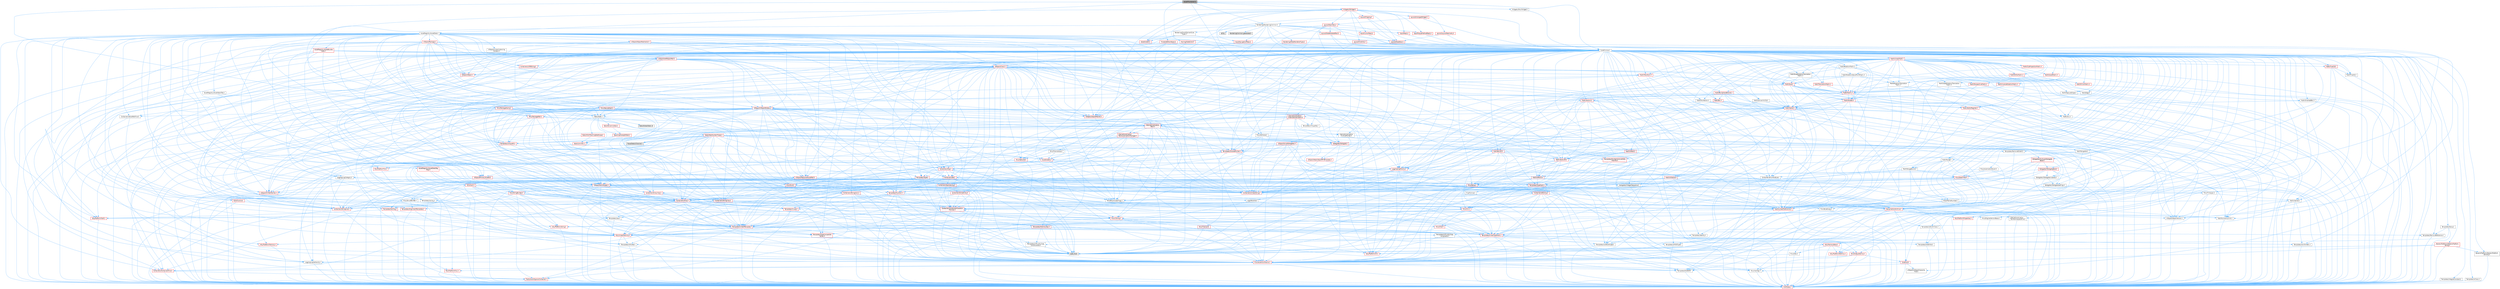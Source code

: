digraph "AssetThumbnail.h"
{
 // INTERACTIVE_SVG=YES
 // LATEX_PDF_SIZE
  bgcolor="transparent";
  edge [fontname=Helvetica,fontsize=10,labelfontname=Helvetica,labelfontsize=10];
  node [fontname=Helvetica,fontsize=10,shape=box,height=0.2,width=0.4];
  Node1 [id="Node000001",label="AssetThumbnail.h",height=0.2,width=0.4,color="gray40", fillcolor="grey60", style="filled", fontcolor="black",tooltip=" "];
  Node1 -> Node2 [id="edge1_Node000001_Node000002",color="steelblue1",style="solid",tooltip=" "];
  Node2 [id="Node000002",label="CoreMinimal.h",height=0.2,width=0.4,color="grey40", fillcolor="white", style="filled",URL="$d7/d67/CoreMinimal_8h.html",tooltip=" "];
  Node2 -> Node3 [id="edge2_Node000002_Node000003",color="steelblue1",style="solid",tooltip=" "];
  Node3 [id="Node000003",label="CoreTypes.h",height=0.2,width=0.4,color="red", fillcolor="#FFF0F0", style="filled",URL="$dc/dec/CoreTypes_8h.html",tooltip=" "];
  Node2 -> Node17 [id="edge3_Node000002_Node000017",color="steelblue1",style="solid",tooltip=" "];
  Node17 [id="Node000017",label="CoreFwd.h",height=0.2,width=0.4,color="red", fillcolor="#FFF0F0", style="filled",URL="$d1/d1e/CoreFwd_8h.html",tooltip=" "];
  Node17 -> Node3 [id="edge4_Node000017_Node000003",color="steelblue1",style="solid",tooltip=" "];
  Node17 -> Node18 [id="edge5_Node000017_Node000018",color="steelblue1",style="solid",tooltip=" "];
  Node18 [id="Node000018",label="Containers/ContainersFwd.h",height=0.2,width=0.4,color="red", fillcolor="#FFF0F0", style="filled",URL="$d4/d0a/ContainersFwd_8h.html",tooltip=" "];
  Node18 -> Node3 [id="edge6_Node000018_Node000003",color="steelblue1",style="solid",tooltip=" "];
  Node18 -> Node19 [id="edge7_Node000018_Node000019",color="steelblue1",style="solid",tooltip=" "];
  Node19 [id="Node000019",label="Traits/IsContiguousContainer.h",height=0.2,width=0.4,color="red", fillcolor="#FFF0F0", style="filled",URL="$d5/d3c/IsContiguousContainer_8h.html",tooltip=" "];
  Node19 -> Node3 [id="edge8_Node000019_Node000003",color="steelblue1",style="solid",tooltip=" "];
  Node17 -> Node23 [id="edge9_Node000017_Node000023",color="steelblue1",style="solid",tooltip=" "];
  Node23 [id="Node000023",label="UObject/UObjectHierarchy\lFwd.h",height=0.2,width=0.4,color="grey40", fillcolor="white", style="filled",URL="$d3/d13/UObjectHierarchyFwd_8h.html",tooltip=" "];
  Node2 -> Node23 [id="edge10_Node000002_Node000023",color="steelblue1",style="solid",tooltip=" "];
  Node2 -> Node18 [id="edge11_Node000002_Node000018",color="steelblue1",style="solid",tooltip=" "];
  Node2 -> Node24 [id="edge12_Node000002_Node000024",color="steelblue1",style="solid",tooltip=" "];
  Node24 [id="Node000024",label="Misc/VarArgs.h",height=0.2,width=0.4,color="grey40", fillcolor="white", style="filled",URL="$d5/d6f/VarArgs_8h.html",tooltip=" "];
  Node24 -> Node3 [id="edge13_Node000024_Node000003",color="steelblue1",style="solid",tooltip=" "];
  Node2 -> Node25 [id="edge14_Node000002_Node000025",color="steelblue1",style="solid",tooltip=" "];
  Node25 [id="Node000025",label="Logging/LogVerbosity.h",height=0.2,width=0.4,color="grey40", fillcolor="white", style="filled",URL="$d2/d8f/LogVerbosity_8h.html",tooltip=" "];
  Node25 -> Node3 [id="edge15_Node000025_Node000003",color="steelblue1",style="solid",tooltip=" "];
  Node2 -> Node26 [id="edge16_Node000002_Node000026",color="steelblue1",style="solid",tooltip=" "];
  Node26 [id="Node000026",label="Misc/OutputDevice.h",height=0.2,width=0.4,color="red", fillcolor="#FFF0F0", style="filled",URL="$d7/d32/OutputDevice_8h.html",tooltip=" "];
  Node26 -> Node17 [id="edge17_Node000026_Node000017",color="steelblue1",style="solid",tooltip=" "];
  Node26 -> Node3 [id="edge18_Node000026_Node000003",color="steelblue1",style="solid",tooltip=" "];
  Node26 -> Node25 [id="edge19_Node000026_Node000025",color="steelblue1",style="solid",tooltip=" "];
  Node26 -> Node24 [id="edge20_Node000026_Node000024",color="steelblue1",style="solid",tooltip=" "];
  Node2 -> Node32 [id="edge21_Node000002_Node000032",color="steelblue1",style="solid",tooltip=" "];
  Node32 [id="Node000032",label="HAL/PlatformCrt.h",height=0.2,width=0.4,color="red", fillcolor="#FFF0F0", style="filled",URL="$d8/d75/PlatformCrt_8h.html",tooltip=" "];
  Node2 -> Node42 [id="edge22_Node000002_Node000042",color="steelblue1",style="solid",tooltip=" "];
  Node42 [id="Node000042",label="HAL/PlatformMisc.h",height=0.2,width=0.4,color="red", fillcolor="#FFF0F0", style="filled",URL="$d0/df5/PlatformMisc_8h.html",tooltip=" "];
  Node42 -> Node3 [id="edge23_Node000042_Node000003",color="steelblue1",style="solid",tooltip=" "];
  Node2 -> Node61 [id="edge24_Node000002_Node000061",color="steelblue1",style="solid",tooltip=" "];
  Node61 [id="Node000061",label="Misc/AssertionMacros.h",height=0.2,width=0.4,color="red", fillcolor="#FFF0F0", style="filled",URL="$d0/dfa/AssertionMacros_8h.html",tooltip=" "];
  Node61 -> Node3 [id="edge25_Node000061_Node000003",color="steelblue1",style="solid",tooltip=" "];
  Node61 -> Node42 [id="edge26_Node000061_Node000042",color="steelblue1",style="solid",tooltip=" "];
  Node61 -> Node62 [id="edge27_Node000061_Node000062",color="steelblue1",style="solid",tooltip=" "];
  Node62 [id="Node000062",label="Templates/EnableIf.h",height=0.2,width=0.4,color="grey40", fillcolor="white", style="filled",URL="$d7/d60/EnableIf_8h.html",tooltip=" "];
  Node62 -> Node3 [id="edge28_Node000062_Node000003",color="steelblue1",style="solid",tooltip=" "];
  Node61 -> Node24 [id="edge29_Node000061_Node000024",color="steelblue1",style="solid",tooltip=" "];
  Node2 -> Node70 [id="edge30_Node000002_Node000070",color="steelblue1",style="solid",tooltip=" "];
  Node70 [id="Node000070",label="Templates/IsPointer.h",height=0.2,width=0.4,color="grey40", fillcolor="white", style="filled",URL="$d7/d05/IsPointer_8h.html",tooltip=" "];
  Node70 -> Node3 [id="edge31_Node000070_Node000003",color="steelblue1",style="solid",tooltip=" "];
  Node2 -> Node71 [id="edge32_Node000002_Node000071",color="steelblue1",style="solid",tooltip=" "];
  Node71 [id="Node000071",label="HAL/PlatformMemory.h",height=0.2,width=0.4,color="red", fillcolor="#FFF0F0", style="filled",URL="$de/d68/PlatformMemory_8h.html",tooltip=" "];
  Node71 -> Node3 [id="edge33_Node000071_Node000003",color="steelblue1",style="solid",tooltip=" "];
  Node2 -> Node54 [id="edge34_Node000002_Node000054",color="steelblue1",style="solid",tooltip=" "];
  Node54 [id="Node000054",label="HAL/PlatformAtomics.h",height=0.2,width=0.4,color="red", fillcolor="#FFF0F0", style="filled",URL="$d3/d36/PlatformAtomics_8h.html",tooltip=" "];
  Node54 -> Node3 [id="edge35_Node000054_Node000003",color="steelblue1",style="solid",tooltip=" "];
  Node2 -> Node76 [id="edge36_Node000002_Node000076",color="steelblue1",style="solid",tooltip=" "];
  Node76 [id="Node000076",label="Misc/Exec.h",height=0.2,width=0.4,color="grey40", fillcolor="white", style="filled",URL="$de/ddb/Exec_8h.html",tooltip=" "];
  Node76 -> Node3 [id="edge37_Node000076_Node000003",color="steelblue1",style="solid",tooltip=" "];
  Node76 -> Node61 [id="edge38_Node000076_Node000061",color="steelblue1",style="solid",tooltip=" "];
  Node2 -> Node77 [id="edge39_Node000002_Node000077",color="steelblue1",style="solid",tooltip=" "];
  Node77 [id="Node000077",label="HAL/MemoryBase.h",height=0.2,width=0.4,color="red", fillcolor="#FFF0F0", style="filled",URL="$d6/d9f/MemoryBase_8h.html",tooltip=" "];
  Node77 -> Node3 [id="edge40_Node000077_Node000003",color="steelblue1",style="solid",tooltip=" "];
  Node77 -> Node54 [id="edge41_Node000077_Node000054",color="steelblue1",style="solid",tooltip=" "];
  Node77 -> Node32 [id="edge42_Node000077_Node000032",color="steelblue1",style="solid",tooltip=" "];
  Node77 -> Node76 [id="edge43_Node000077_Node000076",color="steelblue1",style="solid",tooltip=" "];
  Node77 -> Node26 [id="edge44_Node000077_Node000026",color="steelblue1",style="solid",tooltip=" "];
  Node2 -> Node87 [id="edge45_Node000002_Node000087",color="steelblue1",style="solid",tooltip=" "];
  Node87 [id="Node000087",label="HAL/UnrealMemory.h",height=0.2,width=0.4,color="red", fillcolor="#FFF0F0", style="filled",URL="$d9/d96/UnrealMemory_8h.html",tooltip=" "];
  Node87 -> Node3 [id="edge46_Node000087_Node000003",color="steelblue1",style="solid",tooltip=" "];
  Node87 -> Node77 [id="edge47_Node000087_Node000077",color="steelblue1",style="solid",tooltip=" "];
  Node87 -> Node71 [id="edge48_Node000087_Node000071",color="steelblue1",style="solid",tooltip=" "];
  Node87 -> Node70 [id="edge49_Node000087_Node000070",color="steelblue1",style="solid",tooltip=" "];
  Node2 -> Node89 [id="edge50_Node000002_Node000089",color="steelblue1",style="solid",tooltip=" "];
  Node89 [id="Node000089",label="Templates/IsArithmetic.h",height=0.2,width=0.4,color="grey40", fillcolor="white", style="filled",URL="$d2/d5d/IsArithmetic_8h.html",tooltip=" "];
  Node89 -> Node3 [id="edge51_Node000089_Node000003",color="steelblue1",style="solid",tooltip=" "];
  Node2 -> Node83 [id="edge52_Node000002_Node000083",color="steelblue1",style="solid",tooltip=" "];
  Node83 [id="Node000083",label="Templates/AndOrNot.h",height=0.2,width=0.4,color="grey40", fillcolor="white", style="filled",URL="$db/d0a/AndOrNot_8h.html",tooltip=" "];
  Node83 -> Node3 [id="edge53_Node000083_Node000003",color="steelblue1",style="solid",tooltip=" "];
  Node2 -> Node90 [id="edge54_Node000002_Node000090",color="steelblue1",style="solid",tooltip=" "];
  Node90 [id="Node000090",label="Templates/IsPODType.h",height=0.2,width=0.4,color="grey40", fillcolor="white", style="filled",URL="$d7/db1/IsPODType_8h.html",tooltip=" "];
  Node90 -> Node3 [id="edge55_Node000090_Node000003",color="steelblue1",style="solid",tooltip=" "];
  Node2 -> Node91 [id="edge56_Node000002_Node000091",color="steelblue1",style="solid",tooltip=" "];
  Node91 [id="Node000091",label="Templates/IsUECoreType.h",height=0.2,width=0.4,color="grey40", fillcolor="white", style="filled",URL="$d1/db8/IsUECoreType_8h.html",tooltip=" "];
  Node91 -> Node3 [id="edge57_Node000091_Node000003",color="steelblue1",style="solid",tooltip=" "];
  Node91 -> Node7 [id="edge58_Node000091_Node000007",color="steelblue1",style="solid",tooltip=" "];
  Node7 [id="Node000007",label="type_traits",height=0.2,width=0.4,color="grey60", fillcolor="#E0E0E0", style="filled",tooltip=" "];
  Node2 -> Node84 [id="edge59_Node000002_Node000084",color="steelblue1",style="solid",tooltip=" "];
  Node84 [id="Node000084",label="Templates/IsTriviallyCopy\lConstructible.h",height=0.2,width=0.4,color="grey40", fillcolor="white", style="filled",URL="$d3/d78/IsTriviallyCopyConstructible_8h.html",tooltip=" "];
  Node84 -> Node3 [id="edge60_Node000084_Node000003",color="steelblue1",style="solid",tooltip=" "];
  Node84 -> Node7 [id="edge61_Node000084_Node000007",color="steelblue1",style="solid",tooltip=" "];
  Node2 -> Node92 [id="edge62_Node000002_Node000092",color="steelblue1",style="solid",tooltip=" "];
  Node92 [id="Node000092",label="Templates/UnrealTypeTraits.h",height=0.2,width=0.4,color="red", fillcolor="#FFF0F0", style="filled",URL="$d2/d2d/UnrealTypeTraits_8h.html",tooltip=" "];
  Node92 -> Node3 [id="edge63_Node000092_Node000003",color="steelblue1",style="solid",tooltip=" "];
  Node92 -> Node70 [id="edge64_Node000092_Node000070",color="steelblue1",style="solid",tooltip=" "];
  Node92 -> Node61 [id="edge65_Node000092_Node000061",color="steelblue1",style="solid",tooltip=" "];
  Node92 -> Node83 [id="edge66_Node000092_Node000083",color="steelblue1",style="solid",tooltip=" "];
  Node92 -> Node62 [id="edge67_Node000092_Node000062",color="steelblue1",style="solid",tooltip=" "];
  Node92 -> Node89 [id="edge68_Node000092_Node000089",color="steelblue1",style="solid",tooltip=" "];
  Node92 -> Node90 [id="edge69_Node000092_Node000090",color="steelblue1",style="solid",tooltip=" "];
  Node92 -> Node91 [id="edge70_Node000092_Node000091",color="steelblue1",style="solid",tooltip=" "];
  Node92 -> Node84 [id="edge71_Node000092_Node000084",color="steelblue1",style="solid",tooltip=" "];
  Node2 -> Node62 [id="edge72_Node000002_Node000062",color="steelblue1",style="solid",tooltip=" "];
  Node2 -> Node94 [id="edge73_Node000002_Node000094",color="steelblue1",style="solid",tooltip=" "];
  Node94 [id="Node000094",label="Templates/RemoveReference.h",height=0.2,width=0.4,color="grey40", fillcolor="white", style="filled",URL="$da/dbe/RemoveReference_8h.html",tooltip=" "];
  Node94 -> Node3 [id="edge74_Node000094_Node000003",color="steelblue1",style="solid",tooltip=" "];
  Node2 -> Node95 [id="edge75_Node000002_Node000095",color="steelblue1",style="solid",tooltip=" "];
  Node95 [id="Node000095",label="Templates/IntegralConstant.h",height=0.2,width=0.4,color="grey40", fillcolor="white", style="filled",URL="$db/d1b/IntegralConstant_8h.html",tooltip=" "];
  Node95 -> Node3 [id="edge76_Node000095_Node000003",color="steelblue1",style="solid",tooltip=" "];
  Node2 -> Node96 [id="edge77_Node000002_Node000096",color="steelblue1",style="solid",tooltip=" "];
  Node96 [id="Node000096",label="Templates/IsClass.h",height=0.2,width=0.4,color="grey40", fillcolor="white", style="filled",URL="$db/dcb/IsClass_8h.html",tooltip=" "];
  Node96 -> Node3 [id="edge78_Node000096_Node000003",color="steelblue1",style="solid",tooltip=" "];
  Node2 -> Node97 [id="edge79_Node000002_Node000097",color="steelblue1",style="solid",tooltip=" "];
  Node97 [id="Node000097",label="Templates/TypeCompatible\lBytes.h",height=0.2,width=0.4,color="red", fillcolor="#FFF0F0", style="filled",URL="$df/d0a/TypeCompatibleBytes_8h.html",tooltip=" "];
  Node97 -> Node3 [id="edge80_Node000097_Node000003",color="steelblue1",style="solid",tooltip=" "];
  Node97 -> Node7 [id="edge81_Node000097_Node000007",color="steelblue1",style="solid",tooltip=" "];
  Node2 -> Node19 [id="edge82_Node000002_Node000019",color="steelblue1",style="solid",tooltip=" "];
  Node2 -> Node98 [id="edge83_Node000002_Node000098",color="steelblue1",style="solid",tooltip=" "];
  Node98 [id="Node000098",label="Templates/UnrealTemplate.h",height=0.2,width=0.4,color="red", fillcolor="#FFF0F0", style="filled",URL="$d4/d24/UnrealTemplate_8h.html",tooltip=" "];
  Node98 -> Node3 [id="edge84_Node000098_Node000003",color="steelblue1",style="solid",tooltip=" "];
  Node98 -> Node70 [id="edge85_Node000098_Node000070",color="steelblue1",style="solid",tooltip=" "];
  Node98 -> Node87 [id="edge86_Node000098_Node000087",color="steelblue1",style="solid",tooltip=" "];
  Node98 -> Node92 [id="edge87_Node000098_Node000092",color="steelblue1",style="solid",tooltip=" "];
  Node98 -> Node94 [id="edge88_Node000098_Node000094",color="steelblue1",style="solid",tooltip=" "];
  Node98 -> Node97 [id="edge89_Node000098_Node000097",color="steelblue1",style="solid",tooltip=" "];
  Node98 -> Node65 [id="edge90_Node000098_Node000065",color="steelblue1",style="solid",tooltip=" "];
  Node65 [id="Node000065",label="Templates/Identity.h",height=0.2,width=0.4,color="grey40", fillcolor="white", style="filled",URL="$d0/dd5/Identity_8h.html",tooltip=" "];
  Node98 -> Node19 [id="edge91_Node000098_Node000019",color="steelblue1",style="solid",tooltip=" "];
  Node98 -> Node7 [id="edge92_Node000098_Node000007",color="steelblue1",style="solid",tooltip=" "];
  Node2 -> Node47 [id="edge93_Node000002_Node000047",color="steelblue1",style="solid",tooltip=" "];
  Node47 [id="Node000047",label="Math/NumericLimits.h",height=0.2,width=0.4,color="grey40", fillcolor="white", style="filled",URL="$df/d1b/NumericLimits_8h.html",tooltip=" "];
  Node47 -> Node3 [id="edge94_Node000047_Node000003",color="steelblue1",style="solid",tooltip=" "];
  Node2 -> Node102 [id="edge95_Node000002_Node000102",color="steelblue1",style="solid",tooltip=" "];
  Node102 [id="Node000102",label="HAL/PlatformMath.h",height=0.2,width=0.4,color="red", fillcolor="#FFF0F0", style="filled",URL="$dc/d53/PlatformMath_8h.html",tooltip=" "];
  Node102 -> Node3 [id="edge96_Node000102_Node000003",color="steelblue1",style="solid",tooltip=" "];
  Node2 -> Node85 [id="edge97_Node000002_Node000085",color="steelblue1",style="solid",tooltip=" "];
  Node85 [id="Node000085",label="Templates/IsTriviallyCopy\lAssignable.h",height=0.2,width=0.4,color="grey40", fillcolor="white", style="filled",URL="$d2/df2/IsTriviallyCopyAssignable_8h.html",tooltip=" "];
  Node85 -> Node3 [id="edge98_Node000085_Node000003",color="steelblue1",style="solid",tooltip=" "];
  Node85 -> Node7 [id="edge99_Node000085_Node000007",color="steelblue1",style="solid",tooltip=" "];
  Node2 -> Node110 [id="edge100_Node000002_Node000110",color="steelblue1",style="solid",tooltip=" "];
  Node110 [id="Node000110",label="Templates/MemoryOps.h",height=0.2,width=0.4,color="red", fillcolor="#FFF0F0", style="filled",URL="$db/dea/MemoryOps_8h.html",tooltip=" "];
  Node110 -> Node3 [id="edge101_Node000110_Node000003",color="steelblue1",style="solid",tooltip=" "];
  Node110 -> Node87 [id="edge102_Node000110_Node000087",color="steelblue1",style="solid",tooltip=" "];
  Node110 -> Node85 [id="edge103_Node000110_Node000085",color="steelblue1",style="solid",tooltip=" "];
  Node110 -> Node84 [id="edge104_Node000110_Node000084",color="steelblue1",style="solid",tooltip=" "];
  Node110 -> Node92 [id="edge105_Node000110_Node000092",color="steelblue1",style="solid",tooltip=" "];
  Node110 -> Node7 [id="edge106_Node000110_Node000007",color="steelblue1",style="solid",tooltip=" "];
  Node2 -> Node111 [id="edge107_Node000002_Node000111",color="steelblue1",style="solid",tooltip=" "];
  Node111 [id="Node000111",label="Containers/ContainerAllocation\lPolicies.h",height=0.2,width=0.4,color="red", fillcolor="#FFF0F0", style="filled",URL="$d7/dff/ContainerAllocationPolicies_8h.html",tooltip=" "];
  Node111 -> Node3 [id="edge108_Node000111_Node000003",color="steelblue1",style="solid",tooltip=" "];
  Node111 -> Node111 [id="edge109_Node000111_Node000111",color="steelblue1",style="solid",tooltip=" "];
  Node111 -> Node102 [id="edge110_Node000111_Node000102",color="steelblue1",style="solid",tooltip=" "];
  Node111 -> Node87 [id="edge111_Node000111_Node000087",color="steelblue1",style="solid",tooltip=" "];
  Node111 -> Node47 [id="edge112_Node000111_Node000047",color="steelblue1",style="solid",tooltip=" "];
  Node111 -> Node61 [id="edge113_Node000111_Node000061",color="steelblue1",style="solid",tooltip=" "];
  Node111 -> Node110 [id="edge114_Node000111_Node000110",color="steelblue1",style="solid",tooltip=" "];
  Node111 -> Node97 [id="edge115_Node000111_Node000097",color="steelblue1",style="solid",tooltip=" "];
  Node111 -> Node7 [id="edge116_Node000111_Node000007",color="steelblue1",style="solid",tooltip=" "];
  Node2 -> Node114 [id="edge117_Node000002_Node000114",color="steelblue1",style="solid",tooltip=" "];
  Node114 [id="Node000114",label="Templates/IsEnumClass.h",height=0.2,width=0.4,color="grey40", fillcolor="white", style="filled",URL="$d7/d15/IsEnumClass_8h.html",tooltip=" "];
  Node114 -> Node3 [id="edge118_Node000114_Node000003",color="steelblue1",style="solid",tooltip=" "];
  Node114 -> Node83 [id="edge119_Node000114_Node000083",color="steelblue1",style="solid",tooltip=" "];
  Node2 -> Node115 [id="edge120_Node000002_Node000115",color="steelblue1",style="solid",tooltip=" "];
  Node115 [id="Node000115",label="HAL/PlatformProperties.h",height=0.2,width=0.4,color="red", fillcolor="#FFF0F0", style="filled",URL="$d9/db0/PlatformProperties_8h.html",tooltip=" "];
  Node115 -> Node3 [id="edge121_Node000115_Node000003",color="steelblue1",style="solid",tooltip=" "];
  Node2 -> Node118 [id="edge122_Node000002_Node000118",color="steelblue1",style="solid",tooltip=" "];
  Node118 [id="Node000118",label="Misc/EngineVersionBase.h",height=0.2,width=0.4,color="grey40", fillcolor="white", style="filled",URL="$d5/d2b/EngineVersionBase_8h.html",tooltip=" "];
  Node118 -> Node3 [id="edge123_Node000118_Node000003",color="steelblue1",style="solid",tooltip=" "];
  Node2 -> Node119 [id="edge124_Node000002_Node000119",color="steelblue1",style="solid",tooltip=" "];
  Node119 [id="Node000119",label="Internationalization\l/TextNamespaceFwd.h",height=0.2,width=0.4,color="grey40", fillcolor="white", style="filled",URL="$d8/d97/TextNamespaceFwd_8h.html",tooltip=" "];
  Node119 -> Node3 [id="edge125_Node000119_Node000003",color="steelblue1",style="solid",tooltip=" "];
  Node2 -> Node120 [id="edge126_Node000002_Node000120",color="steelblue1",style="solid",tooltip=" "];
  Node120 [id="Node000120",label="Serialization/Archive.h",height=0.2,width=0.4,color="red", fillcolor="#FFF0F0", style="filled",URL="$d7/d3b/Archive_8h.html",tooltip=" "];
  Node120 -> Node17 [id="edge127_Node000120_Node000017",color="steelblue1",style="solid",tooltip=" "];
  Node120 -> Node3 [id="edge128_Node000120_Node000003",color="steelblue1",style="solid",tooltip=" "];
  Node120 -> Node115 [id="edge129_Node000120_Node000115",color="steelblue1",style="solid",tooltip=" "];
  Node120 -> Node119 [id="edge130_Node000120_Node000119",color="steelblue1",style="solid",tooltip=" "];
  Node120 -> Node61 [id="edge131_Node000120_Node000061",color="steelblue1",style="solid",tooltip=" "];
  Node120 -> Node118 [id="edge132_Node000120_Node000118",color="steelblue1",style="solid",tooltip=" "];
  Node120 -> Node24 [id="edge133_Node000120_Node000024",color="steelblue1",style="solid",tooltip=" "];
  Node120 -> Node62 [id="edge134_Node000120_Node000062",color="steelblue1",style="solid",tooltip=" "];
  Node120 -> Node114 [id="edge135_Node000120_Node000114",color="steelblue1",style="solid",tooltip=" "];
  Node120 -> Node98 [id="edge136_Node000120_Node000098",color="steelblue1",style="solid",tooltip=" "];
  Node120 -> Node123 [id="edge137_Node000120_Node000123",color="steelblue1",style="solid",tooltip=" "];
  Node123 [id="Node000123",label="UObject/ObjectVersion.h",height=0.2,width=0.4,color="grey40", fillcolor="white", style="filled",URL="$da/d63/ObjectVersion_8h.html",tooltip=" "];
  Node123 -> Node3 [id="edge138_Node000123_Node000003",color="steelblue1",style="solid",tooltip=" "];
  Node2 -> Node124 [id="edge139_Node000002_Node000124",color="steelblue1",style="solid",tooltip=" "];
  Node124 [id="Node000124",label="Templates/Less.h",height=0.2,width=0.4,color="grey40", fillcolor="white", style="filled",URL="$de/dc8/Less_8h.html",tooltip=" "];
  Node124 -> Node3 [id="edge140_Node000124_Node000003",color="steelblue1",style="solid",tooltip=" "];
  Node124 -> Node98 [id="edge141_Node000124_Node000098",color="steelblue1",style="solid",tooltip=" "];
  Node2 -> Node125 [id="edge142_Node000002_Node000125",color="steelblue1",style="solid",tooltip=" "];
  Node125 [id="Node000125",label="Templates/Sorting.h",height=0.2,width=0.4,color="red", fillcolor="#FFF0F0", style="filled",URL="$d3/d9e/Sorting_8h.html",tooltip=" "];
  Node125 -> Node3 [id="edge143_Node000125_Node000003",color="steelblue1",style="solid",tooltip=" "];
  Node125 -> Node102 [id="edge144_Node000125_Node000102",color="steelblue1",style="solid",tooltip=" "];
  Node125 -> Node124 [id="edge145_Node000125_Node000124",color="steelblue1",style="solid",tooltip=" "];
  Node2 -> Node136 [id="edge146_Node000002_Node000136",color="steelblue1",style="solid",tooltip=" "];
  Node136 [id="Node000136",label="Misc/Char.h",height=0.2,width=0.4,color="red", fillcolor="#FFF0F0", style="filled",URL="$d0/d58/Char_8h.html",tooltip=" "];
  Node136 -> Node3 [id="edge147_Node000136_Node000003",color="steelblue1",style="solid",tooltip=" "];
  Node136 -> Node7 [id="edge148_Node000136_Node000007",color="steelblue1",style="solid",tooltip=" "];
  Node2 -> Node139 [id="edge149_Node000002_Node000139",color="steelblue1",style="solid",tooltip=" "];
  Node139 [id="Node000139",label="GenericPlatform/GenericPlatform\lStricmp.h",height=0.2,width=0.4,color="grey40", fillcolor="white", style="filled",URL="$d2/d86/GenericPlatformStricmp_8h.html",tooltip=" "];
  Node139 -> Node3 [id="edge150_Node000139_Node000003",color="steelblue1",style="solid",tooltip=" "];
  Node2 -> Node140 [id="edge151_Node000002_Node000140",color="steelblue1",style="solid",tooltip=" "];
  Node140 [id="Node000140",label="GenericPlatform/GenericPlatform\lString.h",height=0.2,width=0.4,color="red", fillcolor="#FFF0F0", style="filled",URL="$dd/d20/GenericPlatformString_8h.html",tooltip=" "];
  Node140 -> Node3 [id="edge152_Node000140_Node000003",color="steelblue1",style="solid",tooltip=" "];
  Node140 -> Node139 [id="edge153_Node000140_Node000139",color="steelblue1",style="solid",tooltip=" "];
  Node140 -> Node62 [id="edge154_Node000140_Node000062",color="steelblue1",style="solid",tooltip=" "];
  Node140 -> Node7 [id="edge155_Node000140_Node000007",color="steelblue1",style="solid",tooltip=" "];
  Node2 -> Node73 [id="edge156_Node000002_Node000073",color="steelblue1",style="solid",tooltip=" "];
  Node73 [id="Node000073",label="HAL/PlatformString.h",height=0.2,width=0.4,color="red", fillcolor="#FFF0F0", style="filled",URL="$db/db5/PlatformString_8h.html",tooltip=" "];
  Node73 -> Node3 [id="edge157_Node000073_Node000003",color="steelblue1",style="solid",tooltip=" "];
  Node2 -> Node143 [id="edge158_Node000002_Node000143",color="steelblue1",style="solid",tooltip=" "];
  Node143 [id="Node000143",label="Misc/CString.h",height=0.2,width=0.4,color="red", fillcolor="#FFF0F0", style="filled",URL="$d2/d49/CString_8h.html",tooltip=" "];
  Node143 -> Node3 [id="edge159_Node000143_Node000003",color="steelblue1",style="solid",tooltip=" "];
  Node143 -> Node32 [id="edge160_Node000143_Node000032",color="steelblue1",style="solid",tooltip=" "];
  Node143 -> Node73 [id="edge161_Node000143_Node000073",color="steelblue1",style="solid",tooltip=" "];
  Node143 -> Node61 [id="edge162_Node000143_Node000061",color="steelblue1",style="solid",tooltip=" "];
  Node143 -> Node136 [id="edge163_Node000143_Node000136",color="steelblue1",style="solid",tooltip=" "];
  Node143 -> Node24 [id="edge164_Node000143_Node000024",color="steelblue1",style="solid",tooltip=" "];
  Node2 -> Node144 [id="edge165_Node000002_Node000144",color="steelblue1",style="solid",tooltip=" "];
  Node144 [id="Node000144",label="Misc/Crc.h",height=0.2,width=0.4,color="red", fillcolor="#FFF0F0", style="filled",URL="$d4/dd2/Crc_8h.html",tooltip=" "];
  Node144 -> Node3 [id="edge166_Node000144_Node000003",color="steelblue1",style="solid",tooltip=" "];
  Node144 -> Node73 [id="edge167_Node000144_Node000073",color="steelblue1",style="solid",tooltip=" "];
  Node144 -> Node61 [id="edge168_Node000144_Node000061",color="steelblue1",style="solid",tooltip=" "];
  Node144 -> Node143 [id="edge169_Node000144_Node000143",color="steelblue1",style="solid",tooltip=" "];
  Node144 -> Node136 [id="edge170_Node000144_Node000136",color="steelblue1",style="solid",tooltip=" "];
  Node144 -> Node92 [id="edge171_Node000144_Node000092",color="steelblue1",style="solid",tooltip=" "];
  Node2 -> Node135 [id="edge172_Node000002_Node000135",color="steelblue1",style="solid",tooltip=" "];
  Node135 [id="Node000135",label="Math/UnrealMathUtility.h",height=0.2,width=0.4,color="red", fillcolor="#FFF0F0", style="filled",URL="$db/db8/UnrealMathUtility_8h.html",tooltip=" "];
  Node135 -> Node3 [id="edge173_Node000135_Node000003",color="steelblue1",style="solid",tooltip=" "];
  Node135 -> Node61 [id="edge174_Node000135_Node000061",color="steelblue1",style="solid",tooltip=" "];
  Node135 -> Node102 [id="edge175_Node000135_Node000102",color="steelblue1",style="solid",tooltip=" "];
  Node135 -> Node65 [id="edge176_Node000135_Node000065",color="steelblue1",style="solid",tooltip=" "];
  Node2 -> Node145 [id="edge177_Node000002_Node000145",color="steelblue1",style="solid",tooltip=" "];
  Node145 [id="Node000145",label="Containers/UnrealString.h",height=0.2,width=0.4,color="red", fillcolor="#FFF0F0", style="filled",URL="$d5/dba/UnrealString_8h.html",tooltip=" "];
  Node2 -> Node149 [id="edge178_Node000002_Node000149",color="steelblue1",style="solid",tooltip=" "];
  Node149 [id="Node000149",label="Containers/Array.h",height=0.2,width=0.4,color="red", fillcolor="#FFF0F0", style="filled",URL="$df/dd0/Array_8h.html",tooltip=" "];
  Node149 -> Node3 [id="edge179_Node000149_Node000003",color="steelblue1",style="solid",tooltip=" "];
  Node149 -> Node61 [id="edge180_Node000149_Node000061",color="steelblue1",style="solid",tooltip=" "];
  Node149 -> Node87 [id="edge181_Node000149_Node000087",color="steelblue1",style="solid",tooltip=" "];
  Node149 -> Node92 [id="edge182_Node000149_Node000092",color="steelblue1",style="solid",tooltip=" "];
  Node149 -> Node98 [id="edge183_Node000149_Node000098",color="steelblue1",style="solid",tooltip=" "];
  Node149 -> Node111 [id="edge184_Node000149_Node000111",color="steelblue1",style="solid",tooltip=" "];
  Node149 -> Node120 [id="edge185_Node000149_Node000120",color="steelblue1",style="solid",tooltip=" "];
  Node149 -> Node128 [id="edge186_Node000149_Node000128",color="steelblue1",style="solid",tooltip=" "];
  Node128 [id="Node000128",label="Templates/Invoke.h",height=0.2,width=0.4,color="red", fillcolor="#FFF0F0", style="filled",URL="$d7/deb/Invoke_8h.html",tooltip=" "];
  Node128 -> Node3 [id="edge187_Node000128_Node000003",color="steelblue1",style="solid",tooltip=" "];
  Node128 -> Node98 [id="edge188_Node000128_Node000098",color="steelblue1",style="solid",tooltip=" "];
  Node128 -> Node7 [id="edge189_Node000128_Node000007",color="steelblue1",style="solid",tooltip=" "];
  Node149 -> Node124 [id="edge190_Node000149_Node000124",color="steelblue1",style="solid",tooltip=" "];
  Node149 -> Node125 [id="edge191_Node000149_Node000125",color="steelblue1",style="solid",tooltip=" "];
  Node149 -> Node172 [id="edge192_Node000149_Node000172",color="steelblue1",style="solid",tooltip=" "];
  Node172 [id="Node000172",label="Templates/AlignmentTemplates.h",height=0.2,width=0.4,color="red", fillcolor="#FFF0F0", style="filled",URL="$dd/d32/AlignmentTemplates_8h.html",tooltip=" "];
  Node172 -> Node3 [id="edge193_Node000172_Node000003",color="steelblue1",style="solid",tooltip=" "];
  Node172 -> Node70 [id="edge194_Node000172_Node000070",color="steelblue1",style="solid",tooltip=" "];
  Node149 -> Node7 [id="edge195_Node000149_Node000007",color="steelblue1",style="solid",tooltip=" "];
  Node2 -> Node173 [id="edge196_Node000002_Node000173",color="steelblue1",style="solid",tooltip=" "];
  Node173 [id="Node000173",label="Misc/FrameNumber.h",height=0.2,width=0.4,color="grey40", fillcolor="white", style="filled",URL="$dd/dbd/FrameNumber_8h.html",tooltip=" "];
  Node173 -> Node3 [id="edge197_Node000173_Node000003",color="steelblue1",style="solid",tooltip=" "];
  Node173 -> Node47 [id="edge198_Node000173_Node000047",color="steelblue1",style="solid",tooltip=" "];
  Node173 -> Node135 [id="edge199_Node000173_Node000135",color="steelblue1",style="solid",tooltip=" "];
  Node173 -> Node62 [id="edge200_Node000173_Node000062",color="steelblue1",style="solid",tooltip=" "];
  Node173 -> Node92 [id="edge201_Node000173_Node000092",color="steelblue1",style="solid",tooltip=" "];
  Node2 -> Node174 [id="edge202_Node000002_Node000174",color="steelblue1",style="solid",tooltip=" "];
  Node174 [id="Node000174",label="Misc/Timespan.h",height=0.2,width=0.4,color="grey40", fillcolor="white", style="filled",URL="$da/dd9/Timespan_8h.html",tooltip=" "];
  Node174 -> Node3 [id="edge203_Node000174_Node000003",color="steelblue1",style="solid",tooltip=" "];
  Node174 -> Node175 [id="edge204_Node000174_Node000175",color="steelblue1",style="solid",tooltip=" "];
  Node175 [id="Node000175",label="Math/Interval.h",height=0.2,width=0.4,color="grey40", fillcolor="white", style="filled",URL="$d1/d55/Interval_8h.html",tooltip=" "];
  Node175 -> Node3 [id="edge205_Node000175_Node000003",color="steelblue1",style="solid",tooltip=" "];
  Node175 -> Node89 [id="edge206_Node000175_Node000089",color="steelblue1",style="solid",tooltip=" "];
  Node175 -> Node92 [id="edge207_Node000175_Node000092",color="steelblue1",style="solid",tooltip=" "];
  Node175 -> Node47 [id="edge208_Node000175_Node000047",color="steelblue1",style="solid",tooltip=" "];
  Node175 -> Node135 [id="edge209_Node000175_Node000135",color="steelblue1",style="solid",tooltip=" "];
  Node174 -> Node135 [id="edge210_Node000174_Node000135",color="steelblue1",style="solid",tooltip=" "];
  Node174 -> Node61 [id="edge211_Node000174_Node000061",color="steelblue1",style="solid",tooltip=" "];
  Node2 -> Node176 [id="edge212_Node000002_Node000176",color="steelblue1",style="solid",tooltip=" "];
  Node176 [id="Node000176",label="Containers/StringConv.h",height=0.2,width=0.4,color="red", fillcolor="#FFF0F0", style="filled",URL="$d3/ddf/StringConv_8h.html",tooltip=" "];
  Node176 -> Node3 [id="edge213_Node000176_Node000003",color="steelblue1",style="solid",tooltip=" "];
  Node176 -> Node61 [id="edge214_Node000176_Node000061",color="steelblue1",style="solid",tooltip=" "];
  Node176 -> Node111 [id="edge215_Node000176_Node000111",color="steelblue1",style="solid",tooltip=" "];
  Node176 -> Node149 [id="edge216_Node000176_Node000149",color="steelblue1",style="solid",tooltip=" "];
  Node176 -> Node143 [id="edge217_Node000176_Node000143",color="steelblue1",style="solid",tooltip=" "];
  Node176 -> Node177 [id="edge218_Node000176_Node000177",color="steelblue1",style="solid",tooltip=" "];
  Node177 [id="Node000177",label="Templates/IsArray.h",height=0.2,width=0.4,color="grey40", fillcolor="white", style="filled",URL="$d8/d8d/IsArray_8h.html",tooltip=" "];
  Node177 -> Node3 [id="edge219_Node000177_Node000003",color="steelblue1",style="solid",tooltip=" "];
  Node176 -> Node98 [id="edge220_Node000176_Node000098",color="steelblue1",style="solid",tooltip=" "];
  Node176 -> Node92 [id="edge221_Node000176_Node000092",color="steelblue1",style="solid",tooltip=" "];
  Node176 -> Node19 [id="edge222_Node000176_Node000019",color="steelblue1",style="solid",tooltip=" "];
  Node176 -> Node7 [id="edge223_Node000176_Node000007",color="steelblue1",style="solid",tooltip=" "];
  Node2 -> Node178 [id="edge224_Node000002_Node000178",color="steelblue1",style="solid",tooltip=" "];
  Node178 [id="Node000178",label="UObject/UnrealNames.h",height=0.2,width=0.4,color="red", fillcolor="#FFF0F0", style="filled",URL="$d8/db1/UnrealNames_8h.html",tooltip=" "];
  Node178 -> Node3 [id="edge225_Node000178_Node000003",color="steelblue1",style="solid",tooltip=" "];
  Node2 -> Node180 [id="edge226_Node000002_Node000180",color="steelblue1",style="solid",tooltip=" "];
  Node180 [id="Node000180",label="UObject/NameTypes.h",height=0.2,width=0.4,color="red", fillcolor="#FFF0F0", style="filled",URL="$d6/d35/NameTypes_8h.html",tooltip=" "];
  Node180 -> Node3 [id="edge227_Node000180_Node000003",color="steelblue1",style="solid",tooltip=" "];
  Node180 -> Node61 [id="edge228_Node000180_Node000061",color="steelblue1",style="solid",tooltip=" "];
  Node180 -> Node87 [id="edge229_Node000180_Node000087",color="steelblue1",style="solid",tooltip=" "];
  Node180 -> Node92 [id="edge230_Node000180_Node000092",color="steelblue1",style="solid",tooltip=" "];
  Node180 -> Node98 [id="edge231_Node000180_Node000098",color="steelblue1",style="solid",tooltip=" "];
  Node180 -> Node145 [id="edge232_Node000180_Node000145",color="steelblue1",style="solid",tooltip=" "];
  Node180 -> Node176 [id="edge233_Node000180_Node000176",color="steelblue1",style="solid",tooltip=" "];
  Node180 -> Node44 [id="edge234_Node000180_Node000044",color="steelblue1",style="solid",tooltip=" "];
  Node44 [id="Node000044",label="Containers/StringFwd.h",height=0.2,width=0.4,color="red", fillcolor="#FFF0F0", style="filled",URL="$df/d37/StringFwd_8h.html",tooltip=" "];
  Node44 -> Node3 [id="edge235_Node000044_Node000003",color="steelblue1",style="solid",tooltip=" "];
  Node44 -> Node19 [id="edge236_Node000044_Node000019",color="steelblue1",style="solid",tooltip=" "];
  Node180 -> Node178 [id="edge237_Node000180_Node000178",color="steelblue1",style="solid",tooltip=" "];
  Node180 -> Node184 [id="edge238_Node000180_Node000184",color="steelblue1",style="solid",tooltip=" "];
  Node184 [id="Node000184",label="Misc/StringBuilder.h",height=0.2,width=0.4,color="red", fillcolor="#FFF0F0", style="filled",URL="$d4/d52/StringBuilder_8h.html",tooltip=" "];
  Node184 -> Node44 [id="edge239_Node000184_Node000044",color="steelblue1",style="solid",tooltip=" "];
  Node184 -> Node185 [id="edge240_Node000184_Node000185",color="steelblue1",style="solid",tooltip=" "];
  Node185 [id="Node000185",label="Containers/StringView.h",height=0.2,width=0.4,color="red", fillcolor="#FFF0F0", style="filled",URL="$dd/dea/StringView_8h.html",tooltip=" "];
  Node185 -> Node3 [id="edge241_Node000185_Node000003",color="steelblue1",style="solid",tooltip=" "];
  Node185 -> Node44 [id="edge242_Node000185_Node000044",color="steelblue1",style="solid",tooltip=" "];
  Node185 -> Node87 [id="edge243_Node000185_Node000087",color="steelblue1",style="solid",tooltip=" "];
  Node185 -> Node47 [id="edge244_Node000185_Node000047",color="steelblue1",style="solid",tooltip=" "];
  Node185 -> Node135 [id="edge245_Node000185_Node000135",color="steelblue1",style="solid",tooltip=" "];
  Node185 -> Node144 [id="edge246_Node000185_Node000144",color="steelblue1",style="solid",tooltip=" "];
  Node185 -> Node143 [id="edge247_Node000185_Node000143",color="steelblue1",style="solid",tooltip=" "];
  Node185 -> Node98 [id="edge248_Node000185_Node000098",color="steelblue1",style="solid",tooltip=" "];
  Node185 -> Node19 [id="edge249_Node000185_Node000019",color="steelblue1",style="solid",tooltip=" "];
  Node185 -> Node7 [id="edge250_Node000185_Node000007",color="steelblue1",style="solid",tooltip=" "];
  Node184 -> Node3 [id="edge251_Node000184_Node000003",color="steelblue1",style="solid",tooltip=" "];
  Node184 -> Node73 [id="edge252_Node000184_Node000073",color="steelblue1",style="solid",tooltip=" "];
  Node184 -> Node87 [id="edge253_Node000184_Node000087",color="steelblue1",style="solid",tooltip=" "];
  Node184 -> Node61 [id="edge254_Node000184_Node000061",color="steelblue1",style="solid",tooltip=" "];
  Node184 -> Node143 [id="edge255_Node000184_Node000143",color="steelblue1",style="solid",tooltip=" "];
  Node184 -> Node62 [id="edge256_Node000184_Node000062",color="steelblue1",style="solid",tooltip=" "];
  Node184 -> Node98 [id="edge257_Node000184_Node000098",color="steelblue1",style="solid",tooltip=" "];
  Node184 -> Node92 [id="edge258_Node000184_Node000092",color="steelblue1",style="solid",tooltip=" "];
  Node184 -> Node19 [id="edge259_Node000184_Node000019",color="steelblue1",style="solid",tooltip=" "];
  Node184 -> Node7 [id="edge260_Node000184_Node000007",color="steelblue1",style="solid",tooltip=" "];
  Node2 -> Node188 [id="edge261_Node000002_Node000188",color="steelblue1",style="solid",tooltip=" "];
  Node188 [id="Node000188",label="Misc/Parse.h",height=0.2,width=0.4,color="red", fillcolor="#FFF0F0", style="filled",URL="$dc/d71/Parse_8h.html",tooltip=" "];
  Node188 -> Node44 [id="edge262_Node000188_Node000044",color="steelblue1",style="solid",tooltip=" "];
  Node188 -> Node145 [id="edge263_Node000188_Node000145",color="steelblue1",style="solid",tooltip=" "];
  Node188 -> Node3 [id="edge264_Node000188_Node000003",color="steelblue1",style="solid",tooltip=" "];
  Node188 -> Node32 [id="edge265_Node000188_Node000032",color="steelblue1",style="solid",tooltip=" "];
  Node188 -> Node49 [id="edge266_Node000188_Node000049",color="steelblue1",style="solid",tooltip=" "];
  Node49 [id="Node000049",label="Misc/EnumClassFlags.h",height=0.2,width=0.4,color="grey40", fillcolor="white", style="filled",URL="$d8/de7/EnumClassFlags_8h.html",tooltip=" "];
  Node188 -> Node189 [id="edge267_Node000188_Node000189",color="steelblue1",style="solid",tooltip=" "];
  Node189 [id="Node000189",label="Templates/Function.h",height=0.2,width=0.4,color="red", fillcolor="#FFF0F0", style="filled",URL="$df/df5/Function_8h.html",tooltip=" "];
  Node189 -> Node3 [id="edge268_Node000189_Node000003",color="steelblue1",style="solid",tooltip=" "];
  Node189 -> Node61 [id="edge269_Node000189_Node000061",color="steelblue1",style="solid",tooltip=" "];
  Node189 -> Node87 [id="edge270_Node000189_Node000087",color="steelblue1",style="solid",tooltip=" "];
  Node189 -> Node92 [id="edge271_Node000189_Node000092",color="steelblue1",style="solid",tooltip=" "];
  Node189 -> Node128 [id="edge272_Node000189_Node000128",color="steelblue1",style="solid",tooltip=" "];
  Node189 -> Node98 [id="edge273_Node000189_Node000098",color="steelblue1",style="solid",tooltip=" "];
  Node189 -> Node135 [id="edge274_Node000189_Node000135",color="steelblue1",style="solid",tooltip=" "];
  Node189 -> Node7 [id="edge275_Node000189_Node000007",color="steelblue1",style="solid",tooltip=" "];
  Node2 -> Node172 [id="edge276_Node000002_Node000172",color="steelblue1",style="solid",tooltip=" "];
  Node2 -> Node191 [id="edge277_Node000002_Node000191",color="steelblue1",style="solid",tooltip=" "];
  Node191 [id="Node000191",label="Misc/StructBuilder.h",height=0.2,width=0.4,color="grey40", fillcolor="white", style="filled",URL="$d9/db3/StructBuilder_8h.html",tooltip=" "];
  Node191 -> Node3 [id="edge278_Node000191_Node000003",color="steelblue1",style="solid",tooltip=" "];
  Node191 -> Node135 [id="edge279_Node000191_Node000135",color="steelblue1",style="solid",tooltip=" "];
  Node191 -> Node172 [id="edge280_Node000191_Node000172",color="steelblue1",style="solid",tooltip=" "];
  Node2 -> Node104 [id="edge281_Node000002_Node000104",color="steelblue1",style="solid",tooltip=" "];
  Node104 [id="Node000104",label="Templates/Decay.h",height=0.2,width=0.4,color="grey40", fillcolor="white", style="filled",URL="$dd/d0f/Decay_8h.html",tooltip=" "];
  Node104 -> Node3 [id="edge282_Node000104_Node000003",color="steelblue1",style="solid",tooltip=" "];
  Node104 -> Node94 [id="edge283_Node000104_Node000094",color="steelblue1",style="solid",tooltip=" "];
  Node104 -> Node7 [id="edge284_Node000104_Node000007",color="steelblue1",style="solid",tooltip=" "];
  Node2 -> Node192 [id="edge285_Node000002_Node000192",color="steelblue1",style="solid",tooltip=" "];
  Node192 [id="Node000192",label="Templates/PointerIsConvertible\lFromTo.h",height=0.2,width=0.4,color="red", fillcolor="#FFF0F0", style="filled",URL="$d6/d65/PointerIsConvertibleFromTo_8h.html",tooltip=" "];
  Node192 -> Node3 [id="edge286_Node000192_Node000003",color="steelblue1",style="solid",tooltip=" "];
  Node192 -> Node7 [id="edge287_Node000192_Node000007",color="steelblue1",style="solid",tooltip=" "];
  Node2 -> Node128 [id="edge288_Node000002_Node000128",color="steelblue1",style="solid",tooltip=" "];
  Node2 -> Node189 [id="edge289_Node000002_Node000189",color="steelblue1",style="solid",tooltip=" "];
  Node2 -> Node161 [id="edge290_Node000002_Node000161",color="steelblue1",style="solid",tooltip=" "];
  Node161 [id="Node000161",label="Templates/TypeHash.h",height=0.2,width=0.4,color="red", fillcolor="#FFF0F0", style="filled",URL="$d1/d62/TypeHash_8h.html",tooltip=" "];
  Node161 -> Node3 [id="edge291_Node000161_Node000003",color="steelblue1",style="solid",tooltip=" "];
  Node161 -> Node144 [id="edge292_Node000161_Node000144",color="steelblue1",style="solid",tooltip=" "];
  Node161 -> Node7 [id="edge293_Node000161_Node000007",color="steelblue1",style="solid",tooltip=" "];
  Node2 -> Node193 [id="edge294_Node000002_Node000193",color="steelblue1",style="solid",tooltip=" "];
  Node193 [id="Node000193",label="Containers/ScriptArray.h",height=0.2,width=0.4,color="red", fillcolor="#FFF0F0", style="filled",URL="$dc/daf/ScriptArray_8h.html",tooltip=" "];
  Node193 -> Node3 [id="edge295_Node000193_Node000003",color="steelblue1",style="solid",tooltip=" "];
  Node193 -> Node61 [id="edge296_Node000193_Node000061",color="steelblue1",style="solid",tooltip=" "];
  Node193 -> Node87 [id="edge297_Node000193_Node000087",color="steelblue1",style="solid",tooltip=" "];
  Node193 -> Node111 [id="edge298_Node000193_Node000111",color="steelblue1",style="solid",tooltip=" "];
  Node193 -> Node149 [id="edge299_Node000193_Node000149",color="steelblue1",style="solid",tooltip=" "];
  Node2 -> Node194 [id="edge300_Node000002_Node000194",color="steelblue1",style="solid",tooltip=" "];
  Node194 [id="Node000194",label="Containers/BitArray.h",height=0.2,width=0.4,color="red", fillcolor="#FFF0F0", style="filled",URL="$d1/de4/BitArray_8h.html",tooltip=" "];
  Node194 -> Node111 [id="edge301_Node000194_Node000111",color="steelblue1",style="solid",tooltip=" "];
  Node194 -> Node3 [id="edge302_Node000194_Node000003",color="steelblue1",style="solid",tooltip=" "];
  Node194 -> Node54 [id="edge303_Node000194_Node000054",color="steelblue1",style="solid",tooltip=" "];
  Node194 -> Node87 [id="edge304_Node000194_Node000087",color="steelblue1",style="solid",tooltip=" "];
  Node194 -> Node135 [id="edge305_Node000194_Node000135",color="steelblue1",style="solid",tooltip=" "];
  Node194 -> Node61 [id="edge306_Node000194_Node000061",color="steelblue1",style="solid",tooltip=" "];
  Node194 -> Node49 [id="edge307_Node000194_Node000049",color="steelblue1",style="solid",tooltip=" "];
  Node194 -> Node120 [id="edge308_Node000194_Node000120",color="steelblue1",style="solid",tooltip=" "];
  Node194 -> Node62 [id="edge309_Node000194_Node000062",color="steelblue1",style="solid",tooltip=" "];
  Node194 -> Node128 [id="edge310_Node000194_Node000128",color="steelblue1",style="solid",tooltip=" "];
  Node194 -> Node98 [id="edge311_Node000194_Node000098",color="steelblue1",style="solid",tooltip=" "];
  Node194 -> Node92 [id="edge312_Node000194_Node000092",color="steelblue1",style="solid",tooltip=" "];
  Node2 -> Node195 [id="edge313_Node000002_Node000195",color="steelblue1",style="solid",tooltip=" "];
  Node195 [id="Node000195",label="Containers/SparseArray.h",height=0.2,width=0.4,color="red", fillcolor="#FFF0F0", style="filled",URL="$d5/dbf/SparseArray_8h.html",tooltip=" "];
  Node195 -> Node3 [id="edge314_Node000195_Node000003",color="steelblue1",style="solid",tooltip=" "];
  Node195 -> Node61 [id="edge315_Node000195_Node000061",color="steelblue1",style="solid",tooltip=" "];
  Node195 -> Node87 [id="edge316_Node000195_Node000087",color="steelblue1",style="solid",tooltip=" "];
  Node195 -> Node92 [id="edge317_Node000195_Node000092",color="steelblue1",style="solid",tooltip=" "];
  Node195 -> Node98 [id="edge318_Node000195_Node000098",color="steelblue1",style="solid",tooltip=" "];
  Node195 -> Node111 [id="edge319_Node000195_Node000111",color="steelblue1",style="solid",tooltip=" "];
  Node195 -> Node124 [id="edge320_Node000195_Node000124",color="steelblue1",style="solid",tooltip=" "];
  Node195 -> Node149 [id="edge321_Node000195_Node000149",color="steelblue1",style="solid",tooltip=" "];
  Node195 -> Node135 [id="edge322_Node000195_Node000135",color="steelblue1",style="solid",tooltip=" "];
  Node195 -> Node193 [id="edge323_Node000195_Node000193",color="steelblue1",style="solid",tooltip=" "];
  Node195 -> Node194 [id="edge324_Node000195_Node000194",color="steelblue1",style="solid",tooltip=" "];
  Node195 -> Node145 [id="edge325_Node000195_Node000145",color="steelblue1",style="solid",tooltip=" "];
  Node2 -> Node211 [id="edge326_Node000002_Node000211",color="steelblue1",style="solid",tooltip=" "];
  Node211 [id="Node000211",label="Containers/Set.h",height=0.2,width=0.4,color="red", fillcolor="#FFF0F0", style="filled",URL="$d4/d45/Set_8h.html",tooltip=" "];
  Node211 -> Node111 [id="edge327_Node000211_Node000111",color="steelblue1",style="solid",tooltip=" "];
  Node211 -> Node195 [id="edge328_Node000211_Node000195",color="steelblue1",style="solid",tooltip=" "];
  Node211 -> Node18 [id="edge329_Node000211_Node000018",color="steelblue1",style="solid",tooltip=" "];
  Node211 -> Node135 [id="edge330_Node000211_Node000135",color="steelblue1",style="solid",tooltip=" "];
  Node211 -> Node61 [id="edge331_Node000211_Node000061",color="steelblue1",style="solid",tooltip=" "];
  Node211 -> Node191 [id="edge332_Node000211_Node000191",color="steelblue1",style="solid",tooltip=" "];
  Node211 -> Node189 [id="edge333_Node000211_Node000189",color="steelblue1",style="solid",tooltip=" "];
  Node211 -> Node125 [id="edge334_Node000211_Node000125",color="steelblue1",style="solid",tooltip=" "];
  Node211 -> Node161 [id="edge335_Node000211_Node000161",color="steelblue1",style="solid",tooltip=" "];
  Node211 -> Node98 [id="edge336_Node000211_Node000098",color="steelblue1",style="solid",tooltip=" "];
  Node211 -> Node7 [id="edge337_Node000211_Node000007",color="steelblue1",style="solid",tooltip=" "];
  Node2 -> Node214 [id="edge338_Node000002_Node000214",color="steelblue1",style="solid",tooltip=" "];
  Node214 [id="Node000214",label="Algo/Reverse.h",height=0.2,width=0.4,color="grey40", fillcolor="white", style="filled",URL="$d5/d93/Reverse_8h.html",tooltip=" "];
  Node214 -> Node3 [id="edge339_Node000214_Node000003",color="steelblue1",style="solid",tooltip=" "];
  Node214 -> Node98 [id="edge340_Node000214_Node000098",color="steelblue1",style="solid",tooltip=" "];
  Node2 -> Node215 [id="edge341_Node000002_Node000215",color="steelblue1",style="solid",tooltip=" "];
  Node215 [id="Node000215",label="Containers/Map.h",height=0.2,width=0.4,color="red", fillcolor="#FFF0F0", style="filled",URL="$df/d79/Map_8h.html",tooltip=" "];
  Node215 -> Node3 [id="edge342_Node000215_Node000003",color="steelblue1",style="solid",tooltip=" "];
  Node215 -> Node214 [id="edge343_Node000215_Node000214",color="steelblue1",style="solid",tooltip=" "];
  Node215 -> Node211 [id="edge344_Node000215_Node000211",color="steelblue1",style="solid",tooltip=" "];
  Node215 -> Node145 [id="edge345_Node000215_Node000145",color="steelblue1",style="solid",tooltip=" "];
  Node215 -> Node61 [id="edge346_Node000215_Node000061",color="steelblue1",style="solid",tooltip=" "];
  Node215 -> Node191 [id="edge347_Node000215_Node000191",color="steelblue1",style="solid",tooltip=" "];
  Node215 -> Node189 [id="edge348_Node000215_Node000189",color="steelblue1",style="solid",tooltip=" "];
  Node215 -> Node125 [id="edge349_Node000215_Node000125",color="steelblue1",style="solid",tooltip=" "];
  Node215 -> Node216 [id="edge350_Node000215_Node000216",color="steelblue1",style="solid",tooltip=" "];
  Node216 [id="Node000216",label="Templates/Tuple.h",height=0.2,width=0.4,color="red", fillcolor="#FFF0F0", style="filled",URL="$d2/d4f/Tuple_8h.html",tooltip=" "];
  Node216 -> Node3 [id="edge351_Node000216_Node000003",color="steelblue1",style="solid",tooltip=" "];
  Node216 -> Node98 [id="edge352_Node000216_Node000098",color="steelblue1",style="solid",tooltip=" "];
  Node216 -> Node217 [id="edge353_Node000216_Node000217",color="steelblue1",style="solid",tooltip=" "];
  Node217 [id="Node000217",label="Delegates/IntegerSequence.h",height=0.2,width=0.4,color="grey40", fillcolor="white", style="filled",URL="$d2/dcc/IntegerSequence_8h.html",tooltip=" "];
  Node217 -> Node3 [id="edge354_Node000217_Node000003",color="steelblue1",style="solid",tooltip=" "];
  Node216 -> Node128 [id="edge355_Node000216_Node000128",color="steelblue1",style="solid",tooltip=" "];
  Node216 -> Node161 [id="edge356_Node000216_Node000161",color="steelblue1",style="solid",tooltip=" "];
  Node216 -> Node7 [id="edge357_Node000216_Node000007",color="steelblue1",style="solid",tooltip=" "];
  Node215 -> Node98 [id="edge358_Node000215_Node000098",color="steelblue1",style="solid",tooltip=" "];
  Node215 -> Node92 [id="edge359_Node000215_Node000092",color="steelblue1",style="solid",tooltip=" "];
  Node215 -> Node7 [id="edge360_Node000215_Node000007",color="steelblue1",style="solid",tooltip=" "];
  Node2 -> Node219 [id="edge361_Node000002_Node000219",color="steelblue1",style="solid",tooltip=" "];
  Node219 [id="Node000219",label="Math/IntPoint.h",height=0.2,width=0.4,color="red", fillcolor="#FFF0F0", style="filled",URL="$d3/df7/IntPoint_8h.html",tooltip=" "];
  Node219 -> Node3 [id="edge362_Node000219_Node000003",color="steelblue1",style="solid",tooltip=" "];
  Node219 -> Node61 [id="edge363_Node000219_Node000061",color="steelblue1",style="solid",tooltip=" "];
  Node219 -> Node188 [id="edge364_Node000219_Node000188",color="steelblue1",style="solid",tooltip=" "];
  Node219 -> Node135 [id="edge365_Node000219_Node000135",color="steelblue1",style="solid",tooltip=" "];
  Node219 -> Node145 [id="edge366_Node000219_Node000145",color="steelblue1",style="solid",tooltip=" "];
  Node219 -> Node161 [id="edge367_Node000219_Node000161",color="steelblue1",style="solid",tooltip=" "];
  Node2 -> Node221 [id="edge368_Node000002_Node000221",color="steelblue1",style="solid",tooltip=" "];
  Node221 [id="Node000221",label="Math/IntVector.h",height=0.2,width=0.4,color="red", fillcolor="#FFF0F0", style="filled",URL="$d7/d44/IntVector_8h.html",tooltip=" "];
  Node221 -> Node3 [id="edge369_Node000221_Node000003",color="steelblue1",style="solid",tooltip=" "];
  Node221 -> Node144 [id="edge370_Node000221_Node000144",color="steelblue1",style="solid",tooltip=" "];
  Node221 -> Node188 [id="edge371_Node000221_Node000188",color="steelblue1",style="solid",tooltip=" "];
  Node221 -> Node135 [id="edge372_Node000221_Node000135",color="steelblue1",style="solid",tooltip=" "];
  Node221 -> Node145 [id="edge373_Node000221_Node000145",color="steelblue1",style="solid",tooltip=" "];
  Node2 -> Node222 [id="edge374_Node000002_Node000222",color="steelblue1",style="solid",tooltip=" "];
  Node222 [id="Node000222",label="Logging/LogCategory.h",height=0.2,width=0.4,color="grey40", fillcolor="white", style="filled",URL="$d9/d36/LogCategory_8h.html",tooltip=" "];
  Node222 -> Node3 [id="edge375_Node000222_Node000003",color="steelblue1",style="solid",tooltip=" "];
  Node222 -> Node25 [id="edge376_Node000222_Node000025",color="steelblue1",style="solid",tooltip=" "];
  Node222 -> Node180 [id="edge377_Node000222_Node000180",color="steelblue1",style="solid",tooltip=" "];
  Node2 -> Node223 [id="edge378_Node000002_Node000223",color="steelblue1",style="solid",tooltip=" "];
  Node223 [id="Node000223",label="Logging/LogMacros.h",height=0.2,width=0.4,color="red", fillcolor="#FFF0F0", style="filled",URL="$d0/d16/LogMacros_8h.html",tooltip=" "];
  Node223 -> Node145 [id="edge379_Node000223_Node000145",color="steelblue1",style="solid",tooltip=" "];
  Node223 -> Node3 [id="edge380_Node000223_Node000003",color="steelblue1",style="solid",tooltip=" "];
  Node223 -> Node222 [id="edge381_Node000223_Node000222",color="steelblue1",style="solid",tooltip=" "];
  Node223 -> Node25 [id="edge382_Node000223_Node000025",color="steelblue1",style="solid",tooltip=" "];
  Node223 -> Node61 [id="edge383_Node000223_Node000061",color="steelblue1",style="solid",tooltip=" "];
  Node223 -> Node24 [id="edge384_Node000223_Node000024",color="steelblue1",style="solid",tooltip=" "];
  Node223 -> Node62 [id="edge385_Node000223_Node000062",color="steelblue1",style="solid",tooltip=" "];
  Node223 -> Node7 [id="edge386_Node000223_Node000007",color="steelblue1",style="solid",tooltip=" "];
  Node2 -> Node226 [id="edge387_Node000002_Node000226",color="steelblue1",style="solid",tooltip=" "];
  Node226 [id="Node000226",label="Math/Vector2D.h",height=0.2,width=0.4,color="red", fillcolor="#FFF0F0", style="filled",URL="$d3/db0/Vector2D_8h.html",tooltip=" "];
  Node226 -> Node3 [id="edge388_Node000226_Node000003",color="steelblue1",style="solid",tooltip=" "];
  Node226 -> Node61 [id="edge389_Node000226_Node000061",color="steelblue1",style="solid",tooltip=" "];
  Node226 -> Node144 [id="edge390_Node000226_Node000144",color="steelblue1",style="solid",tooltip=" "];
  Node226 -> Node135 [id="edge391_Node000226_Node000135",color="steelblue1",style="solid",tooltip=" "];
  Node226 -> Node145 [id="edge392_Node000226_Node000145",color="steelblue1",style="solid",tooltip=" "];
  Node226 -> Node188 [id="edge393_Node000226_Node000188",color="steelblue1",style="solid",tooltip=" "];
  Node226 -> Node219 [id="edge394_Node000226_Node000219",color="steelblue1",style="solid",tooltip=" "];
  Node226 -> Node223 [id="edge395_Node000226_Node000223",color="steelblue1",style="solid",tooltip=" "];
  Node226 -> Node7 [id="edge396_Node000226_Node000007",color="steelblue1",style="solid",tooltip=" "];
  Node2 -> Node230 [id="edge397_Node000002_Node000230",color="steelblue1",style="solid",tooltip=" "];
  Node230 [id="Node000230",label="Math/IntRect.h",height=0.2,width=0.4,color="red", fillcolor="#FFF0F0", style="filled",URL="$d7/d53/IntRect_8h.html",tooltip=" "];
  Node230 -> Node3 [id="edge398_Node000230_Node000003",color="steelblue1",style="solid",tooltip=" "];
  Node230 -> Node135 [id="edge399_Node000230_Node000135",color="steelblue1",style="solid",tooltip=" "];
  Node230 -> Node145 [id="edge400_Node000230_Node000145",color="steelblue1",style="solid",tooltip=" "];
  Node230 -> Node219 [id="edge401_Node000230_Node000219",color="steelblue1",style="solid",tooltip=" "];
  Node230 -> Node226 [id="edge402_Node000230_Node000226",color="steelblue1",style="solid",tooltip=" "];
  Node2 -> Node231 [id="edge403_Node000002_Node000231",color="steelblue1",style="solid",tooltip=" "];
  Node231 [id="Node000231",label="Misc/ByteSwap.h",height=0.2,width=0.4,color="grey40", fillcolor="white", style="filled",URL="$dc/dd7/ByteSwap_8h.html",tooltip=" "];
  Node231 -> Node3 [id="edge404_Node000231_Node000003",color="steelblue1",style="solid",tooltip=" "];
  Node231 -> Node32 [id="edge405_Node000231_Node000032",color="steelblue1",style="solid",tooltip=" "];
  Node2 -> Node160 [id="edge406_Node000002_Node000160",color="steelblue1",style="solid",tooltip=" "];
  Node160 [id="Node000160",label="Containers/EnumAsByte.h",height=0.2,width=0.4,color="grey40", fillcolor="white", style="filled",URL="$d6/d9a/EnumAsByte_8h.html",tooltip=" "];
  Node160 -> Node3 [id="edge407_Node000160_Node000003",color="steelblue1",style="solid",tooltip=" "];
  Node160 -> Node90 [id="edge408_Node000160_Node000090",color="steelblue1",style="solid",tooltip=" "];
  Node160 -> Node161 [id="edge409_Node000160_Node000161",color="steelblue1",style="solid",tooltip=" "];
  Node2 -> Node232 [id="edge410_Node000002_Node000232",color="steelblue1",style="solid",tooltip=" "];
  Node232 [id="Node000232",label="HAL/PlatformTLS.h",height=0.2,width=0.4,color="red", fillcolor="#FFF0F0", style="filled",URL="$d0/def/PlatformTLS_8h.html",tooltip=" "];
  Node232 -> Node3 [id="edge411_Node000232_Node000003",color="steelblue1",style="solid",tooltip=" "];
  Node2 -> Node235 [id="edge412_Node000002_Node000235",color="steelblue1",style="solid",tooltip=" "];
  Node235 [id="Node000235",label="CoreGlobals.h",height=0.2,width=0.4,color="red", fillcolor="#FFF0F0", style="filled",URL="$d5/d8c/CoreGlobals_8h.html",tooltip=" "];
  Node235 -> Node145 [id="edge413_Node000235_Node000145",color="steelblue1",style="solid",tooltip=" "];
  Node235 -> Node3 [id="edge414_Node000235_Node000003",color="steelblue1",style="solid",tooltip=" "];
  Node235 -> Node232 [id="edge415_Node000235_Node000232",color="steelblue1",style="solid",tooltip=" "];
  Node235 -> Node223 [id="edge416_Node000235_Node000223",color="steelblue1",style="solid",tooltip=" "];
  Node235 -> Node49 [id="edge417_Node000235_Node000049",color="steelblue1",style="solid",tooltip=" "];
  Node235 -> Node26 [id="edge418_Node000235_Node000026",color="steelblue1",style="solid",tooltip=" "];
  Node235 -> Node180 [id="edge419_Node000235_Node000180",color="steelblue1",style="solid",tooltip=" "];
  Node2 -> Node236 [id="edge420_Node000002_Node000236",color="steelblue1",style="solid",tooltip=" "];
  Node236 [id="Node000236",label="Templates/SharedPointer.h",height=0.2,width=0.4,color="red", fillcolor="#FFF0F0", style="filled",URL="$d2/d17/SharedPointer_8h.html",tooltip=" "];
  Node236 -> Node3 [id="edge421_Node000236_Node000003",color="steelblue1",style="solid",tooltip=" "];
  Node236 -> Node192 [id="edge422_Node000236_Node000192",color="steelblue1",style="solid",tooltip=" "];
  Node236 -> Node61 [id="edge423_Node000236_Node000061",color="steelblue1",style="solid",tooltip=" "];
  Node236 -> Node87 [id="edge424_Node000236_Node000087",color="steelblue1",style="solid",tooltip=" "];
  Node236 -> Node149 [id="edge425_Node000236_Node000149",color="steelblue1",style="solid",tooltip=" "];
  Node236 -> Node215 [id="edge426_Node000236_Node000215",color="steelblue1",style="solid",tooltip=" "];
  Node236 -> Node235 [id="edge427_Node000236_Node000235",color="steelblue1",style="solid",tooltip=" "];
  Node2 -> Node241 [id="edge428_Node000002_Node000241",color="steelblue1",style="solid",tooltip=" "];
  Node241 [id="Node000241",label="Internationalization\l/CulturePointer.h",height=0.2,width=0.4,color="grey40", fillcolor="white", style="filled",URL="$d6/dbe/CulturePointer_8h.html",tooltip=" "];
  Node241 -> Node3 [id="edge429_Node000241_Node000003",color="steelblue1",style="solid",tooltip=" "];
  Node241 -> Node236 [id="edge430_Node000241_Node000236",color="steelblue1",style="solid",tooltip=" "];
  Node2 -> Node242 [id="edge431_Node000002_Node000242",color="steelblue1",style="solid",tooltip=" "];
  Node242 [id="Node000242",label="UObject/WeakObjectPtrTemplates.h",height=0.2,width=0.4,color="red", fillcolor="#FFF0F0", style="filled",URL="$d8/d3b/WeakObjectPtrTemplates_8h.html",tooltip=" "];
  Node242 -> Node3 [id="edge432_Node000242_Node000003",color="steelblue1",style="solid",tooltip=" "];
  Node242 -> Node215 [id="edge433_Node000242_Node000215",color="steelblue1",style="solid",tooltip=" "];
  Node242 -> Node7 [id="edge434_Node000242_Node000007",color="steelblue1",style="solid",tooltip=" "];
  Node2 -> Node245 [id="edge435_Node000002_Node000245",color="steelblue1",style="solid",tooltip=" "];
  Node245 [id="Node000245",label="Delegates/DelegateSettings.h",height=0.2,width=0.4,color="grey40", fillcolor="white", style="filled",URL="$d0/d97/DelegateSettings_8h.html",tooltip=" "];
  Node245 -> Node3 [id="edge436_Node000245_Node000003",color="steelblue1",style="solid",tooltip=" "];
  Node2 -> Node246 [id="edge437_Node000002_Node000246",color="steelblue1",style="solid",tooltip=" "];
  Node246 [id="Node000246",label="Delegates/IDelegateInstance.h",height=0.2,width=0.4,color="grey40", fillcolor="white", style="filled",URL="$d2/d10/IDelegateInstance_8h.html",tooltip=" "];
  Node246 -> Node3 [id="edge438_Node000246_Node000003",color="steelblue1",style="solid",tooltip=" "];
  Node246 -> Node161 [id="edge439_Node000246_Node000161",color="steelblue1",style="solid",tooltip=" "];
  Node246 -> Node180 [id="edge440_Node000246_Node000180",color="steelblue1",style="solid",tooltip=" "];
  Node246 -> Node245 [id="edge441_Node000246_Node000245",color="steelblue1",style="solid",tooltip=" "];
  Node2 -> Node247 [id="edge442_Node000002_Node000247",color="steelblue1",style="solid",tooltip=" "];
  Node247 [id="Node000247",label="Delegates/DelegateBase.h",height=0.2,width=0.4,color="red", fillcolor="#FFF0F0", style="filled",URL="$da/d67/DelegateBase_8h.html",tooltip=" "];
  Node247 -> Node3 [id="edge443_Node000247_Node000003",color="steelblue1",style="solid",tooltip=" "];
  Node247 -> Node111 [id="edge444_Node000247_Node000111",color="steelblue1",style="solid",tooltip=" "];
  Node247 -> Node135 [id="edge445_Node000247_Node000135",color="steelblue1",style="solid",tooltip=" "];
  Node247 -> Node180 [id="edge446_Node000247_Node000180",color="steelblue1",style="solid",tooltip=" "];
  Node247 -> Node245 [id="edge447_Node000247_Node000245",color="steelblue1",style="solid",tooltip=" "];
  Node247 -> Node246 [id="edge448_Node000247_Node000246",color="steelblue1",style="solid",tooltip=" "];
  Node2 -> Node255 [id="edge449_Node000002_Node000255",color="steelblue1",style="solid",tooltip=" "];
  Node255 [id="Node000255",label="Delegates/MulticastDelegate\lBase.h",height=0.2,width=0.4,color="red", fillcolor="#FFF0F0", style="filled",URL="$db/d16/MulticastDelegateBase_8h.html",tooltip=" "];
  Node255 -> Node3 [id="edge450_Node000255_Node000003",color="steelblue1",style="solid",tooltip=" "];
  Node255 -> Node111 [id="edge451_Node000255_Node000111",color="steelblue1",style="solid",tooltip=" "];
  Node255 -> Node149 [id="edge452_Node000255_Node000149",color="steelblue1",style="solid",tooltip=" "];
  Node255 -> Node135 [id="edge453_Node000255_Node000135",color="steelblue1",style="solid",tooltip=" "];
  Node255 -> Node246 [id="edge454_Node000255_Node000246",color="steelblue1",style="solid",tooltip=" "];
  Node255 -> Node247 [id="edge455_Node000255_Node000247",color="steelblue1",style="solid",tooltip=" "];
  Node2 -> Node217 [id="edge456_Node000002_Node000217",color="steelblue1",style="solid",tooltip=" "];
  Node2 -> Node216 [id="edge457_Node000002_Node000216",color="steelblue1",style="solid",tooltip=" "];
  Node2 -> Node256 [id="edge458_Node000002_Node000256",color="steelblue1",style="solid",tooltip=" "];
  Node256 [id="Node000256",label="UObject/ScriptDelegates.h",height=0.2,width=0.4,color="red", fillcolor="#FFF0F0", style="filled",URL="$de/d81/ScriptDelegates_8h.html",tooltip=" "];
  Node256 -> Node149 [id="edge459_Node000256_Node000149",color="steelblue1",style="solid",tooltip=" "];
  Node256 -> Node111 [id="edge460_Node000256_Node000111",color="steelblue1",style="solid",tooltip=" "];
  Node256 -> Node145 [id="edge461_Node000256_Node000145",color="steelblue1",style="solid",tooltip=" "];
  Node256 -> Node61 [id="edge462_Node000256_Node000061",color="steelblue1",style="solid",tooltip=" "];
  Node256 -> Node236 [id="edge463_Node000256_Node000236",color="steelblue1",style="solid",tooltip=" "];
  Node256 -> Node161 [id="edge464_Node000256_Node000161",color="steelblue1",style="solid",tooltip=" "];
  Node256 -> Node92 [id="edge465_Node000256_Node000092",color="steelblue1",style="solid",tooltip=" "];
  Node256 -> Node180 [id="edge466_Node000256_Node000180",color="steelblue1",style="solid",tooltip=" "];
  Node2 -> Node258 [id="edge467_Node000002_Node000258",color="steelblue1",style="solid",tooltip=" "];
  Node258 [id="Node000258",label="Delegates/Delegate.h",height=0.2,width=0.4,color="red", fillcolor="#FFF0F0", style="filled",URL="$d4/d80/Delegate_8h.html",tooltip=" "];
  Node258 -> Node3 [id="edge468_Node000258_Node000003",color="steelblue1",style="solid",tooltip=" "];
  Node258 -> Node61 [id="edge469_Node000258_Node000061",color="steelblue1",style="solid",tooltip=" "];
  Node258 -> Node180 [id="edge470_Node000258_Node000180",color="steelblue1",style="solid",tooltip=" "];
  Node258 -> Node236 [id="edge471_Node000258_Node000236",color="steelblue1",style="solid",tooltip=" "];
  Node258 -> Node242 [id="edge472_Node000258_Node000242",color="steelblue1",style="solid",tooltip=" "];
  Node258 -> Node255 [id="edge473_Node000258_Node000255",color="steelblue1",style="solid",tooltip=" "];
  Node258 -> Node217 [id="edge474_Node000258_Node000217",color="steelblue1",style="solid",tooltip=" "];
  Node2 -> Node263 [id="edge475_Node000002_Node000263",color="steelblue1",style="solid",tooltip=" "];
  Node263 [id="Node000263",label="Internationalization\l/TextLocalizationManager.h",height=0.2,width=0.4,color="red", fillcolor="#FFF0F0", style="filled",URL="$d5/d2e/TextLocalizationManager_8h.html",tooltip=" "];
  Node263 -> Node149 [id="edge476_Node000263_Node000149",color="steelblue1",style="solid",tooltip=" "];
  Node263 -> Node187 [id="edge477_Node000263_Node000187",color="steelblue1",style="solid",tooltip=" "];
  Node187 [id="Node000187",label="Containers/ArrayView.h",height=0.2,width=0.4,color="red", fillcolor="#FFF0F0", style="filled",URL="$d7/df4/ArrayView_8h.html",tooltip=" "];
  Node187 -> Node3 [id="edge478_Node000187_Node000003",color="steelblue1",style="solid",tooltip=" "];
  Node187 -> Node18 [id="edge479_Node000187_Node000018",color="steelblue1",style="solid",tooltip=" "];
  Node187 -> Node61 [id="edge480_Node000187_Node000061",color="steelblue1",style="solid",tooltip=" "];
  Node187 -> Node128 [id="edge481_Node000187_Node000128",color="steelblue1",style="solid",tooltip=" "];
  Node187 -> Node92 [id="edge482_Node000187_Node000092",color="steelblue1",style="solid",tooltip=" "];
  Node187 -> Node149 [id="edge483_Node000187_Node000149",color="steelblue1",style="solid",tooltip=" "];
  Node187 -> Node135 [id="edge484_Node000187_Node000135",color="steelblue1",style="solid",tooltip=" "];
  Node187 -> Node7 [id="edge485_Node000187_Node000007",color="steelblue1",style="solid",tooltip=" "];
  Node263 -> Node111 [id="edge486_Node000263_Node000111",color="steelblue1",style="solid",tooltip=" "];
  Node263 -> Node215 [id="edge487_Node000263_Node000215",color="steelblue1",style="solid",tooltip=" "];
  Node263 -> Node211 [id="edge488_Node000263_Node000211",color="steelblue1",style="solid",tooltip=" "];
  Node263 -> Node145 [id="edge489_Node000263_Node000145",color="steelblue1",style="solid",tooltip=" "];
  Node263 -> Node3 [id="edge490_Node000263_Node000003",color="steelblue1",style="solid",tooltip=" "];
  Node263 -> Node258 [id="edge491_Node000263_Node000258",color="steelblue1",style="solid",tooltip=" "];
  Node263 -> Node144 [id="edge492_Node000263_Node000144",color="steelblue1",style="solid",tooltip=" "];
  Node263 -> Node49 [id="edge493_Node000263_Node000049",color="steelblue1",style="solid",tooltip=" "];
  Node263 -> Node189 [id="edge494_Node000263_Node000189",color="steelblue1",style="solid",tooltip=" "];
  Node263 -> Node236 [id="edge495_Node000263_Node000236",color="steelblue1",style="solid",tooltip=" "];
  Node2 -> Node204 [id="edge496_Node000002_Node000204",color="steelblue1",style="solid",tooltip=" "];
  Node204 [id="Node000204",label="Misc/Optional.h",height=0.2,width=0.4,color="red", fillcolor="#FFF0F0", style="filled",URL="$d2/dae/Optional_8h.html",tooltip=" "];
  Node204 -> Node3 [id="edge497_Node000204_Node000003",color="steelblue1",style="solid",tooltip=" "];
  Node204 -> Node61 [id="edge498_Node000204_Node000061",color="steelblue1",style="solid",tooltip=" "];
  Node204 -> Node110 [id="edge499_Node000204_Node000110",color="steelblue1",style="solid",tooltip=" "];
  Node204 -> Node98 [id="edge500_Node000204_Node000098",color="steelblue1",style="solid",tooltip=" "];
  Node204 -> Node120 [id="edge501_Node000204_Node000120",color="steelblue1",style="solid",tooltip=" "];
  Node2 -> Node177 [id="edge502_Node000002_Node000177",color="steelblue1",style="solid",tooltip=" "];
  Node2 -> Node209 [id="edge503_Node000002_Node000209",color="steelblue1",style="solid",tooltip=" "];
  Node209 [id="Node000209",label="Templates/RemoveExtent.h",height=0.2,width=0.4,color="grey40", fillcolor="white", style="filled",URL="$dc/de9/RemoveExtent_8h.html",tooltip=" "];
  Node209 -> Node3 [id="edge504_Node000209_Node000003",color="steelblue1",style="solid",tooltip=" "];
  Node2 -> Node208 [id="edge505_Node000002_Node000208",color="steelblue1",style="solid",tooltip=" "];
  Node208 [id="Node000208",label="Templates/UniquePtr.h",height=0.2,width=0.4,color="red", fillcolor="#FFF0F0", style="filled",URL="$de/d1a/UniquePtr_8h.html",tooltip=" "];
  Node208 -> Node3 [id="edge506_Node000208_Node000003",color="steelblue1",style="solid",tooltip=" "];
  Node208 -> Node98 [id="edge507_Node000208_Node000098",color="steelblue1",style="solid",tooltip=" "];
  Node208 -> Node177 [id="edge508_Node000208_Node000177",color="steelblue1",style="solid",tooltip=" "];
  Node208 -> Node209 [id="edge509_Node000208_Node000209",color="steelblue1",style="solid",tooltip=" "];
  Node208 -> Node7 [id="edge510_Node000208_Node000007",color="steelblue1",style="solid",tooltip=" "];
  Node2 -> Node270 [id="edge511_Node000002_Node000270",color="steelblue1",style="solid",tooltip=" "];
  Node270 [id="Node000270",label="Internationalization\l/Text.h",height=0.2,width=0.4,color="red", fillcolor="#FFF0F0", style="filled",URL="$d6/d35/Text_8h.html",tooltip=" "];
  Node270 -> Node3 [id="edge512_Node000270_Node000003",color="steelblue1",style="solid",tooltip=" "];
  Node270 -> Node54 [id="edge513_Node000270_Node000054",color="steelblue1",style="solid",tooltip=" "];
  Node270 -> Node61 [id="edge514_Node000270_Node000061",color="steelblue1",style="solid",tooltip=" "];
  Node270 -> Node49 [id="edge515_Node000270_Node000049",color="steelblue1",style="solid",tooltip=" "];
  Node270 -> Node92 [id="edge516_Node000270_Node000092",color="steelblue1",style="solid",tooltip=" "];
  Node270 -> Node149 [id="edge517_Node000270_Node000149",color="steelblue1",style="solid",tooltip=" "];
  Node270 -> Node145 [id="edge518_Node000270_Node000145",color="steelblue1",style="solid",tooltip=" "];
  Node270 -> Node160 [id="edge519_Node000270_Node000160",color="steelblue1",style="solid",tooltip=" "];
  Node270 -> Node236 [id="edge520_Node000270_Node000236",color="steelblue1",style="solid",tooltip=" "];
  Node270 -> Node241 [id="edge521_Node000270_Node000241",color="steelblue1",style="solid",tooltip=" "];
  Node270 -> Node263 [id="edge522_Node000270_Node000263",color="steelblue1",style="solid",tooltip=" "];
  Node270 -> Node204 [id="edge523_Node000270_Node000204",color="steelblue1",style="solid",tooltip=" "];
  Node270 -> Node208 [id="edge524_Node000270_Node000208",color="steelblue1",style="solid",tooltip=" "];
  Node270 -> Node7 [id="edge525_Node000270_Node000007",color="steelblue1",style="solid",tooltip=" "];
  Node2 -> Node207 [id="edge526_Node000002_Node000207",color="steelblue1",style="solid",tooltip=" "];
  Node207 [id="Node000207",label="Templates/UniqueObj.h",height=0.2,width=0.4,color="grey40", fillcolor="white", style="filled",URL="$da/d95/UniqueObj_8h.html",tooltip=" "];
  Node207 -> Node3 [id="edge527_Node000207_Node000003",color="steelblue1",style="solid",tooltip=" "];
  Node207 -> Node208 [id="edge528_Node000207_Node000208",color="steelblue1",style="solid",tooltip=" "];
  Node2 -> Node276 [id="edge529_Node000002_Node000276",color="steelblue1",style="solid",tooltip=" "];
  Node276 [id="Node000276",label="Internationalization\l/Internationalization.h",height=0.2,width=0.4,color="red", fillcolor="#FFF0F0", style="filled",URL="$da/de4/Internationalization_8h.html",tooltip=" "];
  Node276 -> Node149 [id="edge530_Node000276_Node000149",color="steelblue1",style="solid",tooltip=" "];
  Node276 -> Node145 [id="edge531_Node000276_Node000145",color="steelblue1",style="solid",tooltip=" "];
  Node276 -> Node3 [id="edge532_Node000276_Node000003",color="steelblue1",style="solid",tooltip=" "];
  Node276 -> Node258 [id="edge533_Node000276_Node000258",color="steelblue1",style="solid",tooltip=" "];
  Node276 -> Node241 [id="edge534_Node000276_Node000241",color="steelblue1",style="solid",tooltip=" "];
  Node276 -> Node270 [id="edge535_Node000276_Node000270",color="steelblue1",style="solid",tooltip=" "];
  Node276 -> Node236 [id="edge536_Node000276_Node000236",color="steelblue1",style="solid",tooltip=" "];
  Node276 -> Node216 [id="edge537_Node000276_Node000216",color="steelblue1",style="solid",tooltip=" "];
  Node276 -> Node207 [id="edge538_Node000276_Node000207",color="steelblue1",style="solid",tooltip=" "];
  Node276 -> Node180 [id="edge539_Node000276_Node000180",color="steelblue1",style="solid",tooltip=" "];
  Node2 -> Node277 [id="edge540_Node000002_Node000277",color="steelblue1",style="solid",tooltip=" "];
  Node277 [id="Node000277",label="Math/Vector.h",height=0.2,width=0.4,color="red", fillcolor="#FFF0F0", style="filled",URL="$d6/dbe/Vector_8h.html",tooltip=" "];
  Node277 -> Node3 [id="edge541_Node000277_Node000003",color="steelblue1",style="solid",tooltip=" "];
  Node277 -> Node61 [id="edge542_Node000277_Node000061",color="steelblue1",style="solid",tooltip=" "];
  Node277 -> Node47 [id="edge543_Node000277_Node000047",color="steelblue1",style="solid",tooltip=" "];
  Node277 -> Node144 [id="edge544_Node000277_Node000144",color="steelblue1",style="solid",tooltip=" "];
  Node277 -> Node135 [id="edge545_Node000277_Node000135",color="steelblue1",style="solid",tooltip=" "];
  Node277 -> Node145 [id="edge546_Node000277_Node000145",color="steelblue1",style="solid",tooltip=" "];
  Node277 -> Node188 [id="edge547_Node000277_Node000188",color="steelblue1",style="solid",tooltip=" "];
  Node277 -> Node219 [id="edge548_Node000277_Node000219",color="steelblue1",style="solid",tooltip=" "];
  Node277 -> Node223 [id="edge549_Node000277_Node000223",color="steelblue1",style="solid",tooltip=" "];
  Node277 -> Node226 [id="edge550_Node000277_Node000226",color="steelblue1",style="solid",tooltip=" "];
  Node277 -> Node231 [id="edge551_Node000277_Node000231",color="steelblue1",style="solid",tooltip=" "];
  Node277 -> Node270 [id="edge552_Node000277_Node000270",color="steelblue1",style="solid",tooltip=" "];
  Node277 -> Node276 [id="edge553_Node000277_Node000276",color="steelblue1",style="solid",tooltip=" "];
  Node277 -> Node221 [id="edge554_Node000277_Node000221",color="steelblue1",style="solid",tooltip=" "];
  Node277 -> Node280 [id="edge555_Node000277_Node000280",color="steelblue1",style="solid",tooltip=" "];
  Node280 [id="Node000280",label="Math/Axis.h",height=0.2,width=0.4,color="grey40", fillcolor="white", style="filled",URL="$dd/dbb/Axis_8h.html",tooltip=" "];
  Node280 -> Node3 [id="edge556_Node000280_Node000003",color="steelblue1",style="solid",tooltip=" "];
  Node277 -> Node123 [id="edge557_Node000277_Node000123",color="steelblue1",style="solid",tooltip=" "];
  Node277 -> Node7 [id="edge558_Node000277_Node000007",color="steelblue1",style="solid",tooltip=" "];
  Node2 -> Node281 [id="edge559_Node000002_Node000281",color="steelblue1",style="solid",tooltip=" "];
  Node281 [id="Node000281",label="Math/Vector4.h",height=0.2,width=0.4,color="red", fillcolor="#FFF0F0", style="filled",URL="$d7/d36/Vector4_8h.html",tooltip=" "];
  Node281 -> Node3 [id="edge560_Node000281_Node000003",color="steelblue1",style="solid",tooltip=" "];
  Node281 -> Node144 [id="edge561_Node000281_Node000144",color="steelblue1",style="solid",tooltip=" "];
  Node281 -> Node135 [id="edge562_Node000281_Node000135",color="steelblue1",style="solid",tooltip=" "];
  Node281 -> Node145 [id="edge563_Node000281_Node000145",color="steelblue1",style="solid",tooltip=" "];
  Node281 -> Node188 [id="edge564_Node000281_Node000188",color="steelblue1",style="solid",tooltip=" "];
  Node281 -> Node223 [id="edge565_Node000281_Node000223",color="steelblue1",style="solid",tooltip=" "];
  Node281 -> Node226 [id="edge566_Node000281_Node000226",color="steelblue1",style="solid",tooltip=" "];
  Node281 -> Node277 [id="edge567_Node000281_Node000277",color="steelblue1",style="solid",tooltip=" "];
  Node281 -> Node7 [id="edge568_Node000281_Node000007",color="steelblue1",style="solid",tooltip=" "];
  Node2 -> Node282 [id="edge569_Node000002_Node000282",color="steelblue1",style="solid",tooltip=" "];
  Node282 [id="Node000282",label="Math/VectorRegister.h",height=0.2,width=0.4,color="red", fillcolor="#FFF0F0", style="filled",URL="$da/d8b/VectorRegister_8h.html",tooltip=" "];
  Node282 -> Node3 [id="edge570_Node000282_Node000003",color="steelblue1",style="solid",tooltip=" "];
  Node282 -> Node135 [id="edge571_Node000282_Node000135",color="steelblue1",style="solid",tooltip=" "];
  Node2 -> Node287 [id="edge572_Node000002_Node000287",color="steelblue1",style="solid",tooltip=" "];
  Node287 [id="Node000287",label="Math/TwoVectors.h",height=0.2,width=0.4,color="grey40", fillcolor="white", style="filled",URL="$d4/db4/TwoVectors_8h.html",tooltip=" "];
  Node287 -> Node3 [id="edge573_Node000287_Node000003",color="steelblue1",style="solid",tooltip=" "];
  Node287 -> Node61 [id="edge574_Node000287_Node000061",color="steelblue1",style="solid",tooltip=" "];
  Node287 -> Node135 [id="edge575_Node000287_Node000135",color="steelblue1",style="solid",tooltip=" "];
  Node287 -> Node145 [id="edge576_Node000287_Node000145",color="steelblue1",style="solid",tooltip=" "];
  Node287 -> Node277 [id="edge577_Node000287_Node000277",color="steelblue1",style="solid",tooltip=" "];
  Node2 -> Node288 [id="edge578_Node000002_Node000288",color="steelblue1",style="solid",tooltip=" "];
  Node288 [id="Node000288",label="Math/Edge.h",height=0.2,width=0.4,color="grey40", fillcolor="white", style="filled",URL="$d5/de0/Edge_8h.html",tooltip=" "];
  Node288 -> Node3 [id="edge579_Node000288_Node000003",color="steelblue1",style="solid",tooltip=" "];
  Node288 -> Node277 [id="edge580_Node000288_Node000277",color="steelblue1",style="solid",tooltip=" "];
  Node2 -> Node123 [id="edge581_Node000002_Node000123",color="steelblue1",style="solid",tooltip=" "];
  Node2 -> Node289 [id="edge582_Node000002_Node000289",color="steelblue1",style="solid",tooltip=" "];
  Node289 [id="Node000289",label="Math/CapsuleShape.h",height=0.2,width=0.4,color="grey40", fillcolor="white", style="filled",URL="$d3/d36/CapsuleShape_8h.html",tooltip=" "];
  Node289 -> Node3 [id="edge583_Node000289_Node000003",color="steelblue1",style="solid",tooltip=" "];
  Node289 -> Node277 [id="edge584_Node000289_Node000277",color="steelblue1",style="solid",tooltip=" "];
  Node2 -> Node290 [id="edge585_Node000002_Node000290",color="steelblue1",style="solid",tooltip=" "];
  Node290 [id="Node000290",label="Math/Rotator.h",height=0.2,width=0.4,color="red", fillcolor="#FFF0F0", style="filled",URL="$d8/d3a/Rotator_8h.html",tooltip=" "];
  Node290 -> Node3 [id="edge586_Node000290_Node000003",color="steelblue1",style="solid",tooltip=" "];
  Node290 -> Node135 [id="edge587_Node000290_Node000135",color="steelblue1",style="solid",tooltip=" "];
  Node290 -> Node145 [id="edge588_Node000290_Node000145",color="steelblue1",style="solid",tooltip=" "];
  Node290 -> Node188 [id="edge589_Node000290_Node000188",color="steelblue1",style="solid",tooltip=" "];
  Node290 -> Node223 [id="edge590_Node000290_Node000223",color="steelblue1",style="solid",tooltip=" "];
  Node290 -> Node277 [id="edge591_Node000290_Node000277",color="steelblue1",style="solid",tooltip=" "];
  Node290 -> Node282 [id="edge592_Node000290_Node000282",color="steelblue1",style="solid",tooltip=" "];
  Node290 -> Node123 [id="edge593_Node000290_Node000123",color="steelblue1",style="solid",tooltip=" "];
  Node2 -> Node291 [id="edge594_Node000002_Node000291",color="steelblue1",style="solid",tooltip=" "];
  Node291 [id="Node000291",label="Misc/DateTime.h",height=0.2,width=0.4,color="red", fillcolor="#FFF0F0", style="filled",URL="$d1/de9/DateTime_8h.html",tooltip=" "];
  Node291 -> Node44 [id="edge595_Node000291_Node000044",color="steelblue1",style="solid",tooltip=" "];
  Node291 -> Node145 [id="edge596_Node000291_Node000145",color="steelblue1",style="solid",tooltip=" "];
  Node291 -> Node3 [id="edge597_Node000291_Node000003",color="steelblue1",style="solid",tooltip=" "];
  Node291 -> Node174 [id="edge598_Node000291_Node000174",color="steelblue1",style="solid",tooltip=" "];
  Node291 -> Node120 [id="edge599_Node000291_Node000120",color="steelblue1",style="solid",tooltip=" "];
  Node291 -> Node161 [id="edge600_Node000291_Node000161",color="steelblue1",style="solid",tooltip=" "];
  Node2 -> Node292 [id="edge601_Node000002_Node000292",color="steelblue1",style="solid",tooltip=" "];
  Node292 [id="Node000292",label="Math/RangeBound.h",height=0.2,width=0.4,color="grey40", fillcolor="white", style="filled",URL="$d7/dd8/RangeBound_8h.html",tooltip=" "];
  Node292 -> Node3 [id="edge602_Node000292_Node000003",color="steelblue1",style="solid",tooltip=" "];
  Node292 -> Node61 [id="edge603_Node000292_Node000061",color="steelblue1",style="solid",tooltip=" "];
  Node292 -> Node161 [id="edge604_Node000292_Node000161",color="steelblue1",style="solid",tooltip=" "];
  Node292 -> Node160 [id="edge605_Node000292_Node000160",color="steelblue1",style="solid",tooltip=" "];
  Node292 -> Node173 [id="edge606_Node000292_Node000173",color="steelblue1",style="solid",tooltip=" "];
  Node292 -> Node291 [id="edge607_Node000292_Node000291",color="steelblue1",style="solid",tooltip=" "];
  Node2 -> Node293 [id="edge608_Node000002_Node000293",color="steelblue1",style="solid",tooltip=" "];
  Node293 [id="Node000293",label="Misc/AutomationEvent.h",height=0.2,width=0.4,color="grey40", fillcolor="white", style="filled",URL="$d1/d26/AutomationEvent_8h.html",tooltip=" "];
  Node293 -> Node3 [id="edge609_Node000293_Node000003",color="steelblue1",style="solid",tooltip=" "];
  Node293 -> Node291 [id="edge610_Node000293_Node000291",color="steelblue1",style="solid",tooltip=" "];
  Node293 -> Node228 [id="edge611_Node000293_Node000228",color="steelblue1",style="solid",tooltip=" "];
  Node228 [id="Node000228",label="Misc/Guid.h",height=0.2,width=0.4,color="red", fillcolor="#FFF0F0", style="filled",URL="$d6/d2a/Guid_8h.html",tooltip=" "];
  Node228 -> Node44 [id="edge612_Node000228_Node000044",color="steelblue1",style="solid",tooltip=" "];
  Node228 -> Node145 [id="edge613_Node000228_Node000145",color="steelblue1",style="solid",tooltip=" "];
  Node228 -> Node3 [id="edge614_Node000228_Node000003",color="steelblue1",style="solid",tooltip=" "];
  Node228 -> Node61 [id="edge615_Node000228_Node000061",color="steelblue1",style="solid",tooltip=" "];
  Node228 -> Node144 [id="edge616_Node000228_Node000144",color="steelblue1",style="solid",tooltip=" "];
  Node228 -> Node120 [id="edge617_Node000228_Node000120",color="steelblue1",style="solid",tooltip=" "];
  Node2 -> Node294 [id="edge618_Node000002_Node000294",color="steelblue1",style="solid",tooltip=" "];
  Node294 [id="Node000294",label="Math/Range.h",height=0.2,width=0.4,color="grey40", fillcolor="white", style="filled",URL="$d9/db6/Range_8h.html",tooltip=" "];
  Node294 -> Node3 [id="edge619_Node000294_Node000003",color="steelblue1",style="solid",tooltip=" "];
  Node294 -> Node149 [id="edge620_Node000294_Node000149",color="steelblue1",style="solid",tooltip=" "];
  Node294 -> Node61 [id="edge621_Node000294_Node000061",color="steelblue1",style="solid",tooltip=" "];
  Node294 -> Node291 [id="edge622_Node000294_Node000291",color="steelblue1",style="solid",tooltip=" "];
  Node294 -> Node292 [id="edge623_Node000294_Node000292",color="steelblue1",style="solid",tooltip=" "];
  Node294 -> Node173 [id="edge624_Node000294_Node000173",color="steelblue1",style="solid",tooltip=" "];
  Node294 -> Node120 [id="edge625_Node000294_Node000120",color="steelblue1",style="solid",tooltip=" "];
  Node2 -> Node295 [id="edge626_Node000002_Node000295",color="steelblue1",style="solid",tooltip=" "];
  Node295 [id="Node000295",label="Math/RangeSet.h",height=0.2,width=0.4,color="grey40", fillcolor="white", style="filled",URL="$dc/d21/RangeSet_8h.html",tooltip=" "];
  Node295 -> Node3 [id="edge627_Node000295_Node000003",color="steelblue1",style="solid",tooltip=" "];
  Node295 -> Node149 [id="edge628_Node000295_Node000149",color="steelblue1",style="solid",tooltip=" "];
  Node295 -> Node294 [id="edge629_Node000295_Node000294",color="steelblue1",style="solid",tooltip=" "];
  Node295 -> Node120 [id="edge630_Node000295_Node000120",color="steelblue1",style="solid",tooltip=" "];
  Node2 -> Node175 [id="edge631_Node000002_Node000175",color="steelblue1",style="solid",tooltip=" "];
  Node2 -> Node296 [id="edge632_Node000002_Node000296",color="steelblue1",style="solid",tooltip=" "];
  Node296 [id="Node000296",label="Math/Box.h",height=0.2,width=0.4,color="red", fillcolor="#FFF0F0", style="filled",URL="$de/d0f/Box_8h.html",tooltip=" "];
  Node296 -> Node3 [id="edge633_Node000296_Node000003",color="steelblue1",style="solid",tooltip=" "];
  Node296 -> Node61 [id="edge634_Node000296_Node000061",color="steelblue1",style="solid",tooltip=" "];
  Node296 -> Node135 [id="edge635_Node000296_Node000135",color="steelblue1",style="solid",tooltip=" "];
  Node296 -> Node145 [id="edge636_Node000296_Node000145",color="steelblue1",style="solid",tooltip=" "];
  Node296 -> Node277 [id="edge637_Node000296_Node000277",color="steelblue1",style="solid",tooltip=" "];
  Node2 -> Node306 [id="edge638_Node000002_Node000306",color="steelblue1",style="solid",tooltip=" "];
  Node306 [id="Node000306",label="Math/Box2D.h",height=0.2,width=0.4,color="red", fillcolor="#FFF0F0", style="filled",URL="$d3/d1c/Box2D_8h.html",tooltip=" "];
  Node306 -> Node149 [id="edge639_Node000306_Node000149",color="steelblue1",style="solid",tooltip=" "];
  Node306 -> Node145 [id="edge640_Node000306_Node000145",color="steelblue1",style="solid",tooltip=" "];
  Node306 -> Node3 [id="edge641_Node000306_Node000003",color="steelblue1",style="solid",tooltip=" "];
  Node306 -> Node135 [id="edge642_Node000306_Node000135",color="steelblue1",style="solid",tooltip=" "];
  Node306 -> Node226 [id="edge643_Node000306_Node000226",color="steelblue1",style="solid",tooltip=" "];
  Node306 -> Node61 [id="edge644_Node000306_Node000061",color="steelblue1",style="solid",tooltip=" "];
  Node306 -> Node120 [id="edge645_Node000306_Node000120",color="steelblue1",style="solid",tooltip=" "];
  Node306 -> Node91 [id="edge646_Node000306_Node000091",color="steelblue1",style="solid",tooltip=" "];
  Node306 -> Node92 [id="edge647_Node000306_Node000092",color="steelblue1",style="solid",tooltip=" "];
  Node306 -> Node180 [id="edge648_Node000306_Node000180",color="steelblue1",style="solid",tooltip=" "];
  Node306 -> Node178 [id="edge649_Node000306_Node000178",color="steelblue1",style="solid",tooltip=" "];
  Node2 -> Node307 [id="edge650_Node000002_Node000307",color="steelblue1",style="solid",tooltip=" "];
  Node307 [id="Node000307",label="Math/BoxSphereBounds.h",height=0.2,width=0.4,color="red", fillcolor="#FFF0F0", style="filled",URL="$d3/d0a/BoxSphereBounds_8h.html",tooltip=" "];
  Node307 -> Node3 [id="edge651_Node000307_Node000003",color="steelblue1",style="solid",tooltip=" "];
  Node307 -> Node135 [id="edge652_Node000307_Node000135",color="steelblue1",style="solid",tooltip=" "];
  Node307 -> Node145 [id="edge653_Node000307_Node000145",color="steelblue1",style="solid",tooltip=" "];
  Node307 -> Node223 [id="edge654_Node000307_Node000223",color="steelblue1",style="solid",tooltip=" "];
  Node307 -> Node277 [id="edge655_Node000307_Node000277",color="steelblue1",style="solid",tooltip=" "];
  Node307 -> Node296 [id="edge656_Node000307_Node000296",color="steelblue1",style="solid",tooltip=" "];
  Node2 -> Node308 [id="edge657_Node000002_Node000308",color="steelblue1",style="solid",tooltip=" "];
  Node308 [id="Node000308",label="Math/OrientedBox.h",height=0.2,width=0.4,color="grey40", fillcolor="white", style="filled",URL="$d6/db1/OrientedBox_8h.html",tooltip=" "];
  Node308 -> Node3 [id="edge658_Node000308_Node000003",color="steelblue1",style="solid",tooltip=" "];
  Node308 -> Node277 [id="edge659_Node000308_Node000277",color="steelblue1",style="solid",tooltip=" "];
  Node308 -> Node175 [id="edge660_Node000308_Node000175",color="steelblue1",style="solid",tooltip=" "];
  Node2 -> Node280 [id="edge661_Node000002_Node000280",color="steelblue1",style="solid",tooltip=" "];
  Node2 -> Node298 [id="edge662_Node000002_Node000298",color="steelblue1",style="solid",tooltip=" "];
  Node298 [id="Node000298",label="Math/Matrix.h",height=0.2,width=0.4,color="red", fillcolor="#FFF0F0", style="filled",URL="$d3/db1/Matrix_8h.html",tooltip=" "];
  Node298 -> Node3 [id="edge663_Node000298_Node000003",color="steelblue1",style="solid",tooltip=" "];
  Node298 -> Node87 [id="edge664_Node000298_Node000087",color="steelblue1",style="solid",tooltip=" "];
  Node298 -> Node135 [id="edge665_Node000298_Node000135",color="steelblue1",style="solid",tooltip=" "];
  Node298 -> Node145 [id="edge666_Node000298_Node000145",color="steelblue1",style="solid",tooltip=" "];
  Node298 -> Node277 [id="edge667_Node000298_Node000277",color="steelblue1",style="solid",tooltip=" "];
  Node298 -> Node281 [id="edge668_Node000298_Node000281",color="steelblue1",style="solid",tooltip=" "];
  Node298 -> Node290 [id="edge669_Node000298_Node000290",color="steelblue1",style="solid",tooltip=" "];
  Node298 -> Node280 [id="edge670_Node000298_Node000280",color="steelblue1",style="solid",tooltip=" "];
  Node298 -> Node123 [id="edge671_Node000298_Node000123",color="steelblue1",style="solid",tooltip=" "];
  Node298 -> Node7 [id="edge672_Node000298_Node000007",color="steelblue1",style="solid",tooltip=" "];
  Node2 -> Node309 [id="edge673_Node000002_Node000309",color="steelblue1",style="solid",tooltip=" "];
  Node309 [id="Node000309",label="Math/RotationTranslation\lMatrix.h",height=0.2,width=0.4,color="grey40", fillcolor="white", style="filled",URL="$d6/d6f/RotationTranslationMatrix_8h.html",tooltip=" "];
  Node309 -> Node3 [id="edge674_Node000309_Node000003",color="steelblue1",style="solid",tooltip=" "];
  Node309 -> Node135 [id="edge675_Node000309_Node000135",color="steelblue1",style="solid",tooltip=" "];
  Node309 -> Node282 [id="edge676_Node000309_Node000282",color="steelblue1",style="solid",tooltip=" "];
  Node309 -> Node298 [id="edge677_Node000309_Node000298",color="steelblue1",style="solid",tooltip=" "];
  Node2 -> Node310 [id="edge678_Node000002_Node000310",color="steelblue1",style="solid",tooltip=" "];
  Node310 [id="Node000310",label="Math/RotationAboutPointMatrix.h",height=0.2,width=0.4,color="grey40", fillcolor="white", style="filled",URL="$d9/d30/RotationAboutPointMatrix_8h.html",tooltip=" "];
  Node310 -> Node3 [id="edge679_Node000310_Node000003",color="steelblue1",style="solid",tooltip=" "];
  Node310 -> Node277 [id="edge680_Node000310_Node000277",color="steelblue1",style="solid",tooltip=" "];
  Node310 -> Node298 [id="edge681_Node000310_Node000298",color="steelblue1",style="solid",tooltip=" "];
  Node310 -> Node302 [id="edge682_Node000310_Node000302",color="steelblue1",style="solid",tooltip=" "];
  Node302 [id="Node000302",label="Math/Quat.h",height=0.2,width=0.4,color="red", fillcolor="#FFF0F0", style="filled",URL="$d9/de9/Quat_8h.html",tooltip=" "];
  Node302 -> Node3 [id="edge683_Node000302_Node000003",color="steelblue1",style="solid",tooltip=" "];
  Node302 -> Node61 [id="edge684_Node000302_Node000061",color="steelblue1",style="solid",tooltip=" "];
  Node302 -> Node135 [id="edge685_Node000302_Node000135",color="steelblue1",style="solid",tooltip=" "];
  Node302 -> Node145 [id="edge686_Node000302_Node000145",color="steelblue1",style="solid",tooltip=" "];
  Node302 -> Node223 [id="edge687_Node000302_Node000223",color="steelblue1",style="solid",tooltip=" "];
  Node302 -> Node277 [id="edge688_Node000302_Node000277",color="steelblue1",style="solid",tooltip=" "];
  Node302 -> Node282 [id="edge689_Node000302_Node000282",color="steelblue1",style="solid",tooltip=" "];
  Node302 -> Node290 [id="edge690_Node000302_Node000290",color="steelblue1",style="solid",tooltip=" "];
  Node302 -> Node298 [id="edge691_Node000302_Node000298",color="steelblue1",style="solid",tooltip=" "];
  Node302 -> Node123 [id="edge692_Node000302_Node000123",color="steelblue1",style="solid",tooltip=" "];
  Node310 -> Node309 [id="edge693_Node000310_Node000309",color="steelblue1",style="solid",tooltip=" "];
  Node2 -> Node311 [id="edge694_Node000002_Node000311",color="steelblue1",style="solid",tooltip=" "];
  Node311 [id="Node000311",label="Math/ScaleRotationTranslation\lMatrix.h",height=0.2,width=0.4,color="grey40", fillcolor="white", style="filled",URL="$db/dbe/ScaleRotationTranslationMatrix_8h.html",tooltip=" "];
  Node311 -> Node3 [id="edge695_Node000311_Node000003",color="steelblue1",style="solid",tooltip=" "];
  Node311 -> Node135 [id="edge696_Node000311_Node000135",color="steelblue1",style="solid",tooltip=" "];
  Node311 -> Node298 [id="edge697_Node000311_Node000298",color="steelblue1",style="solid",tooltip=" "];
  Node2 -> Node312 [id="edge698_Node000002_Node000312",color="steelblue1",style="solid",tooltip=" "];
  Node312 [id="Node000312",label="Math/RotationMatrix.h",height=0.2,width=0.4,color="grey40", fillcolor="white", style="filled",URL="$d9/d6a/RotationMatrix_8h.html",tooltip=" "];
  Node312 -> Node3 [id="edge699_Node000312_Node000003",color="steelblue1",style="solid",tooltip=" "];
  Node312 -> Node277 [id="edge700_Node000312_Node000277",color="steelblue1",style="solid",tooltip=" "];
  Node312 -> Node290 [id="edge701_Node000312_Node000290",color="steelblue1",style="solid",tooltip=" "];
  Node312 -> Node298 [id="edge702_Node000312_Node000298",color="steelblue1",style="solid",tooltip=" "];
  Node312 -> Node309 [id="edge703_Node000312_Node000309",color="steelblue1",style="solid",tooltip=" "];
  Node312 -> Node313 [id="edge704_Node000312_Node000313",color="steelblue1",style="solid",tooltip=" "];
  Node313 [id="Node000313",label="Math/QuatRotationTranslation\lMatrix.h",height=0.2,width=0.4,color="grey40", fillcolor="white", style="filled",URL="$df/d18/QuatRotationTranslationMatrix_8h.html",tooltip=" "];
  Node313 -> Node3 [id="edge705_Node000313_Node000003",color="steelblue1",style="solid",tooltip=" "];
  Node313 -> Node61 [id="edge706_Node000313_Node000061",color="steelblue1",style="solid",tooltip=" "];
  Node313 -> Node277 [id="edge707_Node000313_Node000277",color="steelblue1",style="solid",tooltip=" "];
  Node313 -> Node298 [id="edge708_Node000313_Node000298",color="steelblue1",style="solid",tooltip=" "];
  Node313 -> Node302 [id="edge709_Node000313_Node000302",color="steelblue1",style="solid",tooltip=" "];
  Node2 -> Node302 [id="edge710_Node000002_Node000302",color="steelblue1",style="solid",tooltip=" "];
  Node2 -> Node314 [id="edge711_Node000002_Node000314",color="steelblue1",style="solid",tooltip=" "];
  Node314 [id="Node000314",label="Math/PerspectiveMatrix.h",height=0.2,width=0.4,color="red", fillcolor="#FFF0F0", style="filled",URL="$d8/d26/PerspectiveMatrix_8h.html",tooltip=" "];
  Node314 -> Node3 [id="edge712_Node000314_Node000003",color="steelblue1",style="solid",tooltip=" "];
  Node314 -> Node135 [id="edge713_Node000314_Node000135",color="steelblue1",style="solid",tooltip=" "];
  Node314 -> Node298 [id="edge714_Node000314_Node000298",color="steelblue1",style="solid",tooltip=" "];
  Node2 -> Node315 [id="edge715_Node000002_Node000315",color="steelblue1",style="solid",tooltip=" "];
  Node315 [id="Node000315",label="Math/OrthoMatrix.h",height=0.2,width=0.4,color="red", fillcolor="#FFF0F0", style="filled",URL="$d4/d39/OrthoMatrix_8h.html",tooltip=" "];
  Node315 -> Node3 [id="edge716_Node000315_Node000003",color="steelblue1",style="solid",tooltip=" "];
  Node315 -> Node298 [id="edge717_Node000315_Node000298",color="steelblue1",style="solid",tooltip=" "];
  Node2 -> Node316 [id="edge718_Node000002_Node000316",color="steelblue1",style="solid",tooltip=" "];
  Node316 [id="Node000316",label="Math/TranslationMatrix.h",height=0.2,width=0.4,color="red", fillcolor="#FFF0F0", style="filled",URL="$d1/d34/TranslationMatrix_8h.html",tooltip=" "];
  Node316 -> Node3 [id="edge719_Node000316_Node000003",color="steelblue1",style="solid",tooltip=" "];
  Node316 -> Node277 [id="edge720_Node000316_Node000277",color="steelblue1",style="solid",tooltip=" "];
  Node316 -> Node298 [id="edge721_Node000316_Node000298",color="steelblue1",style="solid",tooltip=" "];
  Node2 -> Node313 [id="edge722_Node000002_Node000313",color="steelblue1",style="solid",tooltip=" "];
  Node2 -> Node317 [id="edge723_Node000002_Node000317",color="steelblue1",style="solid",tooltip=" "];
  Node317 [id="Node000317",label="Math/InverseRotationMatrix.h",height=0.2,width=0.4,color="red", fillcolor="#FFF0F0", style="filled",URL="$d9/db8/InverseRotationMatrix_8h.html",tooltip=" "];
  Node317 -> Node3 [id="edge724_Node000317_Node000003",color="steelblue1",style="solid",tooltip=" "];
  Node317 -> Node135 [id="edge725_Node000317_Node000135",color="steelblue1",style="solid",tooltip=" "];
  Node317 -> Node298 [id="edge726_Node000317_Node000298",color="steelblue1",style="solid",tooltip=" "];
  Node2 -> Node318 [id="edge727_Node000002_Node000318",color="steelblue1",style="solid",tooltip=" "];
  Node318 [id="Node000318",label="Math/ScaleMatrix.h",height=0.2,width=0.4,color="red", fillcolor="#FFF0F0", style="filled",URL="$d5/d4e/ScaleMatrix_8h.html",tooltip=" "];
  Node318 -> Node3 [id="edge728_Node000318_Node000003",color="steelblue1",style="solid",tooltip=" "];
  Node318 -> Node298 [id="edge729_Node000318_Node000298",color="steelblue1",style="solid",tooltip=" "];
  Node2 -> Node319 [id="edge730_Node000002_Node000319",color="steelblue1",style="solid",tooltip=" "];
  Node319 [id="Node000319",label="Math/MirrorMatrix.h",height=0.2,width=0.4,color="red", fillcolor="#FFF0F0", style="filled",URL="$d1/d9d/MirrorMatrix_8h.html",tooltip=" "];
  Node319 -> Node3 [id="edge731_Node000319_Node000003",color="steelblue1",style="solid",tooltip=" "];
  Node319 -> Node298 [id="edge732_Node000319_Node000298",color="steelblue1",style="solid",tooltip=" "];
  Node2 -> Node320 [id="edge733_Node000002_Node000320",color="steelblue1",style="solid",tooltip=" "];
  Node320 [id="Node000320",label="Math/ClipProjectionMatrix.h",height=0.2,width=0.4,color="red", fillcolor="#FFF0F0", style="filled",URL="$db/db6/ClipProjectionMatrix_8h.html",tooltip=" "];
  Node320 -> Node3 [id="edge734_Node000320_Node000003",color="steelblue1",style="solid",tooltip=" "];
  Node320 -> Node298 [id="edge735_Node000320_Node000298",color="steelblue1",style="solid",tooltip=" "];
  Node2 -> Node321 [id="edge736_Node000002_Node000321",color="steelblue1",style="solid",tooltip=" "];
  Node321 [id="Node000321",label="Math/Float32.h",height=0.2,width=0.4,color="grey40", fillcolor="white", style="filled",URL="$d4/d65/Float32_8h.html",tooltip=" "];
  Node321 -> Node3 [id="edge737_Node000321_Node000003",color="steelblue1",style="solid",tooltip=" "];
  Node2 -> Node322 [id="edge738_Node000002_Node000322",color="steelblue1",style="solid",tooltip=" "];
  Node322 [id="Node000322",label="Math/Float16.h",height=0.2,width=0.4,color="red", fillcolor="#FFF0F0", style="filled",URL="$d5/d5e/Float16_8h.html",tooltip=" "];
  Node322 -> Node3 [id="edge739_Node000322_Node000003",color="steelblue1",style="solid",tooltip=" "];
  Node322 -> Node120 [id="edge740_Node000322_Node000120",color="steelblue1",style="solid",tooltip=" "];
  Node322 -> Node135 [id="edge741_Node000322_Node000135",color="steelblue1",style="solid",tooltip=" "];
  Node322 -> Node321 [id="edge742_Node000322_Node000321",color="steelblue1",style="solid",tooltip=" "];
  Node2 -> Node301 [id="edge743_Node000002_Node000301",color="steelblue1",style="solid",tooltip=" "];
  Node301 [id="Node000301",label="Math/Transform.h",height=0.2,width=0.4,color="red", fillcolor="#FFF0F0", style="filled",URL="$de/d05/Math_2Transform_8h.html",tooltip=" "];
  Node301 -> Node3 [id="edge744_Node000301_Node000003",color="steelblue1",style="solid",tooltip=" "];
  Node301 -> Node302 [id="edge745_Node000301_Node000302",color="steelblue1",style="solid",tooltip=" "];
  Node301 -> Node91 [id="edge746_Node000301_Node000091",color="steelblue1",style="solid",tooltip=" "];
  Node301 -> Node180 [id="edge747_Node000301_Node000180",color="steelblue1",style="solid",tooltip=" "];
  Node301 -> Node178 [id="edge748_Node000301_Node000178",color="steelblue1",style="solid",tooltip=" "];
  Node2 -> Node323 [id="edge749_Node000002_Node000323",color="steelblue1",style="solid",tooltip=" "];
  Node323 [id="Node000323",label="Math/ConvexHull2d.h",height=0.2,width=0.4,color="grey40", fillcolor="white", style="filled",URL="$d1/de3/ConvexHull2d_8h.html",tooltip=" "];
  Node323 -> Node3 [id="edge750_Node000323_Node000003",color="steelblue1",style="solid",tooltip=" "];
  Node323 -> Node226 [id="edge751_Node000323_Node000226",color="steelblue1",style="solid",tooltip=" "];
  Node323 -> Node277 [id="edge752_Node000323_Node000277",color="steelblue1",style="solid",tooltip=" "];
  Node2 -> Node324 [id="edge753_Node000002_Node000324",color="steelblue1",style="solid",tooltip=" "];
  Node324 [id="Node000324",label="Math/UnrealMath.h",height=0.2,width=0.4,color="red", fillcolor="#FFF0F0", style="filled",URL="$d8/db2/UnrealMath_8h.html",tooltip=" "];
  Node324 -> Node280 [id="edge754_Node000324_Node000280",color="steelblue1",style="solid",tooltip=" "];
  Node324 -> Node296 [id="edge755_Node000324_Node000296",color="steelblue1",style="solid",tooltip=" "];
  Node324 -> Node306 [id="edge756_Node000324_Node000306",color="steelblue1",style="solid",tooltip=" "];
  Node324 -> Node307 [id="edge757_Node000324_Node000307",color="steelblue1",style="solid",tooltip=" "];
  Node324 -> Node289 [id="edge758_Node000324_Node000289",color="steelblue1",style="solid",tooltip=" "];
  Node324 -> Node320 [id="edge759_Node000324_Node000320",color="steelblue1",style="solid",tooltip=" "];
  Node324 -> Node323 [id="edge760_Node000324_Node000323",color="steelblue1",style="solid",tooltip=" "];
  Node324 -> Node288 [id="edge761_Node000324_Node000288",color="steelblue1",style="solid",tooltip=" "];
  Node324 -> Node322 [id="edge762_Node000324_Node000322",color="steelblue1",style="solid",tooltip=" "];
  Node324 -> Node321 [id="edge763_Node000324_Node000321",color="steelblue1",style="solid",tooltip=" "];
  Node324 -> Node219 [id="edge764_Node000324_Node000219",color="steelblue1",style="solid",tooltip=" "];
  Node324 -> Node230 [id="edge765_Node000324_Node000230",color="steelblue1",style="solid",tooltip=" "];
  Node324 -> Node221 [id="edge766_Node000324_Node000221",color="steelblue1",style="solid",tooltip=" "];
  Node324 -> Node175 [id="edge767_Node000324_Node000175",color="steelblue1",style="solid",tooltip=" "];
  Node324 -> Node317 [id="edge768_Node000324_Node000317",color="steelblue1",style="solid",tooltip=" "];
  Node324 -> Node298 [id="edge769_Node000324_Node000298",color="steelblue1",style="solid",tooltip=" "];
  Node324 -> Node319 [id="edge770_Node000324_Node000319",color="steelblue1",style="solid",tooltip=" "];
  Node324 -> Node47 [id="edge771_Node000324_Node000047",color="steelblue1",style="solid",tooltip=" "];
  Node324 -> Node308 [id="edge772_Node000324_Node000308",color="steelblue1",style="solid",tooltip=" "];
  Node324 -> Node315 [id="edge773_Node000324_Node000315",color="steelblue1",style="solid",tooltip=" "];
  Node324 -> Node314 [id="edge774_Node000324_Node000314",color="steelblue1",style="solid",tooltip=" "];
  Node324 -> Node302 [id="edge775_Node000324_Node000302",color="steelblue1",style="solid",tooltip=" "];
  Node324 -> Node313 [id="edge776_Node000324_Node000313",color="steelblue1",style="solid",tooltip=" "];
  Node324 -> Node294 [id="edge777_Node000324_Node000294",color="steelblue1",style="solid",tooltip=" "];
  Node324 -> Node292 [id="edge778_Node000324_Node000292",color="steelblue1",style="solid",tooltip=" "];
  Node324 -> Node295 [id="edge779_Node000324_Node000295",color="steelblue1",style="solid",tooltip=" "];
  Node324 -> Node310 [id="edge780_Node000324_Node000310",color="steelblue1",style="solid",tooltip=" "];
  Node324 -> Node312 [id="edge781_Node000324_Node000312",color="steelblue1",style="solid",tooltip=" "];
  Node324 -> Node309 [id="edge782_Node000324_Node000309",color="steelblue1",style="solid",tooltip=" "];
  Node324 -> Node290 [id="edge783_Node000324_Node000290",color="steelblue1",style="solid",tooltip=" "];
  Node324 -> Node318 [id="edge784_Node000324_Node000318",color="steelblue1",style="solid",tooltip=" "];
  Node324 -> Node311 [id="edge785_Node000324_Node000311",color="steelblue1",style="solid",tooltip=" "];
  Node324 -> Node301 [id="edge786_Node000324_Node000301",color="steelblue1",style="solid",tooltip=" "];
  Node324 -> Node316 [id="edge787_Node000324_Node000316",color="steelblue1",style="solid",tooltip=" "];
  Node324 -> Node287 [id="edge788_Node000324_Node000287",color="steelblue1",style="solid",tooltip=" "];
  Node324 -> Node135 [id="edge789_Node000324_Node000135",color="steelblue1",style="solid",tooltip=" "];
  Node324 -> Node277 [id="edge790_Node000324_Node000277",color="steelblue1",style="solid",tooltip=" "];
  Node324 -> Node226 [id="edge791_Node000324_Node000226",color="steelblue1",style="solid",tooltip=" "];
  Node324 -> Node281 [id="edge792_Node000324_Node000281",color="steelblue1",style="solid",tooltip=" "];
  Node324 -> Node282 [id="edge793_Node000324_Node000282",color="steelblue1",style="solid",tooltip=" "];
  Node1 -> Node336 [id="edge794_Node000001_Node000336",color="steelblue1",style="solid",tooltip=" "];
  Node336 [id="Node000336",label="Stats/Stats.h",height=0.2,width=0.4,color="grey40", fillcolor="white", style="filled",URL="$dc/d09/Stats_8h.html",tooltip=" "];
  Node336 -> Node235 [id="edge795_Node000336_Node000235",color="steelblue1",style="solid",tooltip=" "];
  Node336 -> Node3 [id="edge796_Node000336_Node000003",color="steelblue1",style="solid",tooltip=" "];
  Node336 -> Node337 [id="edge797_Node000336_Node000337",color="steelblue1",style="solid",tooltip=" "];
  Node337 [id="Node000337",label="StatsCommon.h",height=0.2,width=0.4,color="red", fillcolor="#FFF0F0", style="filled",URL="$df/d16/StatsCommon_8h.html",tooltip=" "];
  Node337 -> Node3 [id="edge798_Node000337_Node000003",color="steelblue1",style="solid",tooltip=" "];
  Node337 -> Node49 [id="edge799_Node000337_Node000049",color="steelblue1",style="solid",tooltip=" "];
  Node336 -> Node338 [id="edge800_Node000336_Node000338",color="steelblue1",style="solid",tooltip=" "];
  Node338 [id="Node000338",label="Stats/DynamicStats.h",height=0.2,width=0.4,color="red", fillcolor="#FFF0F0", style="filled",URL="$dc/d24/DynamicStats_8h.html",tooltip=" "];
  Node338 -> Node339 [id="edge801_Node000338_Node000339",color="steelblue1",style="solid",tooltip=" "];
  Node339 [id="Node000339",label="Stats/LightweightStats.h",height=0.2,width=0.4,color="red", fillcolor="#FFF0F0", style="filled",URL="$d5/d66/LightweightStats_8h.html",tooltip=" "];
  Node339 -> Node3 [id="edge802_Node000339_Node000003",color="steelblue1",style="solid",tooltip=" "];
  Node339 -> Node235 [id="edge803_Node000339_Node000235",color="steelblue1",style="solid",tooltip=" "];
  Node339 -> Node337 [id="edge804_Node000339_Node000337",color="steelblue1",style="solid",tooltip=" "];
  Node338 -> Node340 [id="edge805_Node000338_Node000340",color="steelblue1",style="solid",tooltip=" "];
  Node340 [id="Node000340",label="Stats/StatsSystemTypes.h",height=0.2,width=0.4,color="red", fillcolor="#FFF0F0", style="filled",URL="$d1/d5a/StatsSystemTypes_8h.html",tooltip=" "];
  Node340 -> Node149 [id="edge806_Node000340_Node000149",color="steelblue1",style="solid",tooltip=" "];
  Node340 -> Node111 [id="edge807_Node000340_Node000111",color="steelblue1",style="solid",tooltip=" "];
  Node340 -> Node145 [id="edge808_Node000340_Node000145",color="steelblue1",style="solid",tooltip=" "];
  Node340 -> Node235 [id="edge809_Node000340_Node000235",color="steelblue1",style="solid",tooltip=" "];
  Node340 -> Node3 [id="edge810_Node000340_Node000003",color="steelblue1",style="solid",tooltip=" "];
  Node340 -> Node258 [id="edge811_Node000340_Node000258",color="steelblue1",style="solid",tooltip=" "];
  Node340 -> Node32 [id="edge812_Node000340_Node000032",color="steelblue1",style="solid",tooltip=" "];
  Node340 -> Node71 [id="edge813_Node000340_Node000071",color="steelblue1",style="solid",tooltip=" "];
  Node340 -> Node42 [id="edge814_Node000340_Node000042",color="steelblue1",style="solid",tooltip=" "];
  Node340 -> Node232 [id="edge815_Node000340_Node000232",color="steelblue1",style="solid",tooltip=" "];
  Node340 -> Node87 [id="edge816_Node000340_Node000087",color="steelblue1",style="solid",tooltip=" "];
  Node340 -> Node47 [id="edge817_Node000340_Node000047",color="steelblue1",style="solid",tooltip=" "];
  Node340 -> Node61 [id="edge818_Node000340_Node000061",color="steelblue1",style="solid",tooltip=" "];
  Node340 -> Node143 [id="edge819_Node000340_Node000143",color="steelblue1",style="solid",tooltip=" "];
  Node340 -> Node49 [id="edge820_Node000340_Node000049",color="steelblue1",style="solid",tooltip=" "];
  Node340 -> Node337 [id="edge821_Node000340_Node000337",color="steelblue1",style="solid",tooltip=" "];
  Node340 -> Node236 [id="edge822_Node000340_Node000236",color="steelblue1",style="solid",tooltip=" "];
  Node340 -> Node97 [id="edge823_Node000340_Node000097",color="steelblue1",style="solid",tooltip=" "];
  Node340 -> Node208 [id="edge824_Node000340_Node000208",color="steelblue1",style="solid",tooltip=" "];
  Node340 -> Node98 [id="edge825_Node000340_Node000098",color="steelblue1",style="solid",tooltip=" "];
  Node340 -> Node58 [id="edge826_Node000340_Node000058",color="steelblue1",style="solid",tooltip=" "];
  Node58 [id="Node000058",label="Trace/Detail/Channel.h",height=0.2,width=0.4,color="grey60", fillcolor="#E0E0E0", style="filled",tooltip=" "];
  Node340 -> Node180 [id="edge827_Node000340_Node000180",color="steelblue1",style="solid",tooltip=" "];
  Node340 -> Node178 [id="edge828_Node000340_Node000178",color="steelblue1",style="solid",tooltip=" "];
  Node336 -> Node358 [id="edge829_Node000336_Node000358",color="steelblue1",style="solid",tooltip=" "];
  Node358 [id="Node000358",label="Stats/HitchTrackingStatScope.h",height=0.2,width=0.4,color="red", fillcolor="#FFF0F0", style="filled",URL="$d2/d93/HitchTrackingStatScope_8h.html",tooltip=" "];
  Node358 -> Node3 [id="edge830_Node000358_Node000003",color="steelblue1",style="solid",tooltip=" "];
  Node358 -> Node337 [id="edge831_Node000358_Node000337",color="steelblue1",style="solid",tooltip=" "];
  Node336 -> Node339 [id="edge832_Node000336_Node000339",color="steelblue1",style="solid",tooltip=" "];
  Node336 -> Node340 [id="edge833_Node000336_Node000340",color="steelblue1",style="solid",tooltip=" "];
  Node336 -> Node359 [id="edge834_Node000336_Node000359",color="steelblue1",style="solid",tooltip=" "];
  Node359 [id="Node000359",label="Stats/GlobalStats.inl",height=0.2,width=0.4,color="grey60", fillcolor="#E0E0E0", style="filled",tooltip=" "];
  Node1 -> Node360 [id="edge835_Node000001_Node000360",color="steelblue1",style="solid",tooltip=" "];
  Node360 [id="Node000360",label="Misc/Attribute.h",height=0.2,width=0.4,color="grey40", fillcolor="white", style="filled",URL="$d4/d08/Attribute_8h.html",tooltip=" "];
  Node360 -> Node3 [id="edge836_Node000360_Node000003",color="steelblue1",style="solid",tooltip=" "];
  Node360 -> Node361 [id="edge837_Node000360_Node000361",color="steelblue1",style="solid",tooltip=" "];
  Node361 [id="Node000361",label="Misc/TVariant.h",height=0.2,width=0.4,color="red", fillcolor="#FFF0F0", style="filled",URL="$d2/d16/TVariant_8h.html",tooltip=" "];
  Node361 -> Node7 [id="edge838_Node000361_Node000007",color="steelblue1",style="solid",tooltip=" "];
  Node360 -> Node189 [id="edge839_Node000360_Node000189",color="steelblue1",style="solid",tooltip=" "];
  Node360 -> Node65 [id="edge840_Node000360_Node000065",color="steelblue1",style="solid",tooltip=" "];
  Node360 -> Node236 [id="edge841_Node000360_Node000236",color="steelblue1",style="solid",tooltip=" "];
  Node360 -> Node258 [id="edge842_Node000360_Node000258",color="steelblue1",style="solid",tooltip=" "];
  Node1 -> Node363 [id="edge843_Node000001_Node000363",color="steelblue1",style="solid",tooltip=" "];
  Node363 [id="Node000363",label="AssetRegistry/AssetData.h",height=0.2,width=0.4,color="grey40", fillcolor="white", style="filled",URL="$d9/d19/AssetData_8h.html",tooltip=" "];
  Node363 -> Node364 [id="edge844_Node000363_Node000364",color="steelblue1",style="solid",tooltip=" "];
  Node364 [id="Node000364",label="AssetRegistry/AssetBundle\lData.h",height=0.2,width=0.4,color="red", fillcolor="#FFF0F0", style="filled",URL="$df/d47/AssetBundleData_8h.html",tooltip=" "];
  Node364 -> Node149 [id="edge845_Node000364_Node000149",color="steelblue1",style="solid",tooltip=" "];
  Node364 -> Node145 [id="edge846_Node000364_Node000145",color="steelblue1",style="solid",tooltip=" "];
  Node364 -> Node3 [id="edge847_Node000364_Node000003",color="steelblue1",style="solid",tooltip=" "];
  Node364 -> Node61 [id="edge848_Node000364_Node000061",color="steelblue1",style="solid",tooltip=" "];
  Node364 -> Node365 [id="edge849_Node000364_Node000365",color="steelblue1",style="solid",tooltip=" "];
  Node365 [id="Node000365",label="UObject/Class.h",height=0.2,width=0.4,color="red", fillcolor="#FFF0F0", style="filled",URL="$d4/d05/Class_8h.html",tooltip=" "];
  Node365 -> Node149 [id="edge850_Node000365_Node000149",color="steelblue1",style="solid",tooltip=" "];
  Node365 -> Node160 [id="edge851_Node000365_Node000160",color="steelblue1",style="solid",tooltip=" "];
  Node365 -> Node215 [id="edge852_Node000365_Node000215",color="steelblue1",style="solid",tooltip=" "];
  Node365 -> Node211 [id="edge853_Node000365_Node000211",color="steelblue1",style="solid",tooltip=" "];
  Node365 -> Node44 [id="edge854_Node000365_Node000044",color="steelblue1",style="solid",tooltip=" "];
  Node365 -> Node145 [id="edge855_Node000365_Node000145",color="steelblue1",style="solid",tooltip=" "];
  Node365 -> Node3 [id="edge856_Node000365_Node000003",color="steelblue1",style="solid",tooltip=" "];
  Node365 -> Node32 [id="edge857_Node000365_Node000032",color="steelblue1",style="solid",tooltip=" "];
  Node365 -> Node87 [id="edge858_Node000365_Node000087",color="steelblue1",style="solid",tooltip=" "];
  Node365 -> Node270 [id="edge859_Node000365_Node000270",color="steelblue1",style="solid",tooltip=" "];
  Node365 -> Node222 [id="edge860_Node000365_Node000222",color="steelblue1",style="solid",tooltip=" "];
  Node365 -> Node223 [id="edge861_Node000365_Node000223",color="steelblue1",style="solid",tooltip=" "];
  Node365 -> Node25 [id="edge862_Node000365_Node000025",color="steelblue1",style="solid",tooltip=" "];
  Node365 -> Node306 [id="edge863_Node000365_Node000306",color="steelblue1",style="solid",tooltip=" "];
  Node365 -> Node298 [id="edge864_Node000365_Node000298",color="steelblue1",style="solid",tooltip=" "];
  Node365 -> Node302 [id="edge865_Node000365_Node000302",color="steelblue1",style="solid",tooltip=" "];
  Node365 -> Node290 [id="edge866_Node000365_Node000290",color="steelblue1",style="solid",tooltip=" "];
  Node365 -> Node301 [id="edge867_Node000365_Node000301",color="steelblue1",style="solid",tooltip=" "];
  Node365 -> Node226 [id="edge868_Node000365_Node000226",color="steelblue1",style="solid",tooltip=" "];
  Node365 -> Node281 [id="edge869_Node000365_Node000281",color="steelblue1",style="solid",tooltip=" "];
  Node365 -> Node61 [id="edge870_Node000365_Node000061",color="steelblue1",style="solid",tooltip=" "];
  Node365 -> Node143 [id="edge871_Node000365_Node000143",color="steelblue1",style="solid",tooltip=" "];
  Node365 -> Node49 [id="edge872_Node000365_Node000049",color="steelblue1",style="solid",tooltip=" "];
  Node365 -> Node228 [id="edge873_Node000365_Node000228",color="steelblue1",style="solid",tooltip=" "];
  Node365 -> Node204 [id="edge874_Node000365_Node000204",color="steelblue1",style="solid",tooltip=" "];
  Node365 -> Node172 [id="edge875_Node000365_Node000172",color="steelblue1",style="solid",tooltip=" "];
  Node365 -> Node62 [id="edge876_Node000365_Node000062",color="steelblue1",style="solid",tooltip=" "];
  Node365 -> Node90 [id="edge877_Node000365_Node000090",color="steelblue1",style="solid",tooltip=" "];
  Node365 -> Node91 [id="edge878_Node000365_Node000091",color="steelblue1",style="solid",tooltip=" "];
  Node365 -> Node216 [id="edge879_Node000365_Node000216",color="steelblue1",style="solid",tooltip=" "];
  Node365 -> Node97 [id="edge880_Node000365_Node000097",color="steelblue1",style="solid",tooltip=" "];
  Node365 -> Node98 [id="edge881_Node000365_Node000098",color="steelblue1",style="solid",tooltip=" "];
  Node365 -> Node92 [id="edge882_Node000365_Node000092",color="steelblue1",style="solid",tooltip=" "];
  Node365 -> Node58 [id="edge883_Node000365_Node000058",color="steelblue1",style="solid",tooltip=" "];
  Node365 -> Node180 [id="edge884_Node000365_Node000180",color="steelblue1",style="solid",tooltip=" "];
  Node365 -> Node374 [id="edge885_Node000365_Node000374",color="steelblue1",style="solid",tooltip=" "];
  Node374 [id="Node000374",label="UObject/Object.h",height=0.2,width=0.4,color="red", fillcolor="#FFF0F0", style="filled",URL="$db/dbf/Object_8h.html",tooltip=" "];
  Node374 -> Node380 [id="edge886_Node000374_Node000380",color="steelblue1",style="solid",tooltip=" "];
  Node380 [id="Node000380",label="UObject/ObjectMacros.h",height=0.2,width=0.4,color="red", fillcolor="#FFF0F0", style="filled",URL="$d8/d8d/ObjectMacros_8h.html",tooltip=" "];
  Node380 -> Node49 [id="edge887_Node000380_Node000049",color="steelblue1",style="solid",tooltip=" "];
  Node374 -> Node400 [id="edge888_Node000374_Node000400",color="steelblue1",style="solid",tooltip=" "];
  Node400 [id="Node000400",label="UObject/PrimaryAssetId.h",height=0.2,width=0.4,color="red", fillcolor="#FFF0F0", style="filled",URL="$dc/d5c/PrimaryAssetId_8h.html",tooltip=" "];
  Node400 -> Node44 [id="edge889_Node000400_Node000044",color="steelblue1",style="solid",tooltip=" "];
  Node400 -> Node145 [id="edge890_Node000400_Node000145",color="steelblue1",style="solid",tooltip=" "];
  Node400 -> Node184 [id="edge891_Node000400_Node000184",color="steelblue1",style="solid",tooltip=" "];
  Node400 -> Node120 [id="edge892_Node000400_Node000120",color="steelblue1",style="solid",tooltip=" "];
  Node400 -> Node161 [id="edge893_Node000400_Node000161",color="steelblue1",style="solid",tooltip=" "];
  Node400 -> Node180 [id="edge894_Node000400_Node000180",color="steelblue1",style="solid",tooltip=" "];
  Node400 -> Node178 [id="edge895_Node000400_Node000178",color="steelblue1",style="solid",tooltip=" "];
  Node374 -> Node382 [id="edge896_Node000374_Node000382",color="steelblue1",style="solid",tooltip=" "];
  Node382 [id="Node000382",label="Containers/VersePathFwd.h",height=0.2,width=0.4,color="grey40", fillcolor="white", style="filled",URL="$d0/d99/VersePathFwd_8h.html",tooltip=" "];
  Node382 -> Node3 [id="edge897_Node000382_Node000003",color="steelblue1",style="solid",tooltip=" "];
  Node382 -> Node44 [id="edge898_Node000382_Node000044",color="steelblue1",style="solid",tooltip=" "];
  Node365 -> Node380 [id="edge899_Node000365_Node000380",color="steelblue1",style="solid",tooltip=" "];
  Node365 -> Node401 [id="edge900_Node000365_Node000401",color="steelblue1",style="solid",tooltip=" "];
  Node401 [id="Node000401",label="UObject/TopLevelAssetPath.h",height=0.2,width=0.4,color="red", fillcolor="#FFF0F0", style="filled",URL="$de/dc9/TopLevelAssetPath_8h.html",tooltip=" "];
  Node401 -> Node44 [id="edge901_Node000401_Node000044",color="steelblue1",style="solid",tooltip=" "];
  Node401 -> Node185 [id="edge902_Node000401_Node000185",color="steelblue1",style="solid",tooltip=" "];
  Node401 -> Node145 [id="edge903_Node000401_Node000145",color="steelblue1",style="solid",tooltip=" "];
  Node401 -> Node3 [id="edge904_Node000401_Node000003",color="steelblue1",style="solid",tooltip=" "];
  Node401 -> Node120 [id="edge905_Node000401_Node000120",color="steelblue1",style="solid",tooltip=" "];
  Node401 -> Node161 [id="edge906_Node000401_Node000161",color="steelblue1",style="solid",tooltip=" "];
  Node401 -> Node180 [id="edge907_Node000401_Node000180",color="steelblue1",style="solid",tooltip=" "];
  Node401 -> Node7 [id="edge908_Node000401_Node000007",color="steelblue1",style="solid",tooltip=" "];
  Node365 -> Node387 [id="edge909_Node000365_Node000387",color="steelblue1",style="solid",tooltip=" "];
  Node387 [id="Node000387",label="UObject/UObjectGlobals.h",height=0.2,width=0.4,color="red", fillcolor="#FFF0F0", style="filled",URL="$d0/da9/UObjectGlobals_8h.html",tooltip=" "];
  Node387 -> Node149 [id="edge910_Node000387_Node000149",color="steelblue1",style="solid",tooltip=" "];
  Node387 -> Node187 [id="edge911_Node000387_Node000187",color="steelblue1",style="solid",tooltip=" "];
  Node387 -> Node111 [id="edge912_Node000387_Node000111",color="steelblue1",style="solid",tooltip=" "];
  Node387 -> Node18 [id="edge913_Node000387_Node000018",color="steelblue1",style="solid",tooltip=" "];
  Node387 -> Node215 [id="edge914_Node000387_Node000215",color="steelblue1",style="solid",tooltip=" "];
  Node387 -> Node211 [id="edge915_Node000387_Node000211",color="steelblue1",style="solid",tooltip=" "];
  Node387 -> Node195 [id="edge916_Node000387_Node000195",color="steelblue1",style="solid",tooltip=" "];
  Node387 -> Node44 [id="edge917_Node000387_Node000044",color="steelblue1",style="solid",tooltip=" "];
  Node387 -> Node185 [id="edge918_Node000387_Node000185",color="steelblue1",style="solid",tooltip=" "];
  Node387 -> Node145 [id="edge919_Node000387_Node000145",color="steelblue1",style="solid",tooltip=" "];
  Node387 -> Node235 [id="edge920_Node000387_Node000235",color="steelblue1",style="solid",tooltip=" "];
  Node387 -> Node3 [id="edge921_Node000387_Node000003",color="steelblue1",style="solid",tooltip=" "];
  Node387 -> Node258 [id="edge922_Node000387_Node000258",color="steelblue1",style="solid",tooltip=" "];
  Node387 -> Node270 [id="edge923_Node000387_Node000270",color="steelblue1",style="solid",tooltip=" "];
  Node387 -> Node223 [id="edge924_Node000387_Node000223",color="steelblue1",style="solid",tooltip=" "];
  Node387 -> Node25 [id="edge925_Node000387_Node000025",color="steelblue1",style="solid",tooltip=" "];
  Node387 -> Node61 [id="edge926_Node000387_Node000061",color="steelblue1",style="solid",tooltip=" "];
  Node387 -> Node49 [id="edge927_Node000387_Node000049",color="steelblue1",style="solid",tooltip=" "];
  Node387 -> Node390 [id="edge928_Node000387_Node000390",color="steelblue1",style="solid",tooltip=" "];
  Node390 [id="Node000390",label="Misc/PackagePath.h",height=0.2,width=0.4,color="red", fillcolor="#FFF0F0", style="filled",URL="$d8/d15/PackagePath_8h.html",tooltip=" "];
  Node390 -> Node187 [id="edge929_Node000390_Node000187",color="steelblue1",style="solid",tooltip=" "];
  Node390 -> Node18 [id="edge930_Node000390_Node000018",color="steelblue1",style="solid",tooltip=" "];
  Node390 -> Node44 [id="edge931_Node000390_Node000044",color="steelblue1",style="solid",tooltip=" "];
  Node390 -> Node185 [id="edge932_Node000390_Node000185",color="steelblue1",style="solid",tooltip=" "];
  Node390 -> Node145 [id="edge933_Node000390_Node000145",color="steelblue1",style="solid",tooltip=" "];
  Node390 -> Node270 [id="edge934_Node000390_Node000270",color="steelblue1",style="solid",tooltip=" "];
  Node390 -> Node208 [id="edge935_Node000390_Node000208",color="steelblue1",style="solid",tooltip=" "];
  Node390 -> Node180 [id="edge936_Node000390_Node000180",color="steelblue1",style="solid",tooltip=" "];
  Node387 -> Node336 [id="edge937_Node000387_Node000336",color="steelblue1",style="solid",tooltip=" "];
  Node387 -> Node189 [id="edge938_Node000387_Node000189",color="steelblue1",style="solid",tooltip=" "];
  Node387 -> Node192 [id="edge939_Node000387_Node000192",color="steelblue1",style="solid",tooltip=" "];
  Node387 -> Node208 [id="edge940_Node000387_Node000208",color="steelblue1",style="solid",tooltip=" "];
  Node387 -> Node98 [id="edge941_Node000387_Node000098",color="steelblue1",style="solid",tooltip=" "];
  Node387 -> Node180 [id="edge942_Node000387_Node000180",color="steelblue1",style="solid",tooltip=" "];
  Node387 -> Node380 [id="edge943_Node000387_Node000380",color="steelblue1",style="solid",tooltip=" "];
  Node387 -> Node400 [id="edge944_Node000387_Node000400",color="steelblue1",style="solid",tooltip=" "];
  Node387 -> Node401 [id="edge945_Node000387_Node000401",color="steelblue1",style="solid",tooltip=" "];
  Node387 -> Node178 [id="edge946_Node000387_Node000178",color="steelblue1",style="solid",tooltip=" "];
  Node365 -> Node178 [id="edge947_Node000365_Node000178",color="steelblue1",style="solid",tooltip=" "];
  Node365 -> Node7 [id="edge948_Node000365_Node000007",color="steelblue1",style="solid",tooltip=" "];
  Node364 -> Node180 [id="edge949_Node000364_Node000180",color="steelblue1",style="solid",tooltip=" "];
  Node364 -> Node400 [id="edge950_Node000364_Node000400",color="steelblue1",style="solid",tooltip=" "];
  Node364 -> Node425 [id="edge951_Node000364_Node000425",color="steelblue1",style="solid",tooltip=" "];
  Node425 [id="Node000425",label="UObject/SoftObjectPath.h",height=0.2,width=0.4,color="red", fillcolor="#FFF0F0", style="filled",URL="$d3/dc8/SoftObjectPath_8h.html",tooltip=" "];
  Node425 -> Node149 [id="edge952_Node000425_Node000149",color="steelblue1",style="solid",tooltip=" "];
  Node425 -> Node211 [id="edge953_Node000425_Node000211",color="steelblue1",style="solid",tooltip=" "];
  Node425 -> Node44 [id="edge954_Node000425_Node000044",color="steelblue1",style="solid",tooltip=" "];
  Node425 -> Node185 [id="edge955_Node000425_Node000185",color="steelblue1",style="solid",tooltip=" "];
  Node425 -> Node428 [id="edge956_Node000425_Node000428",color="steelblue1",style="solid",tooltip=" "];
  Node428 [id="Node000428",label="Containers/Utf8String.h",height=0.2,width=0.4,color="red", fillcolor="#FFF0F0", style="filled",URL="$de/d22/Utf8String_8h.html",tooltip=" "];
  Node425 -> Node145 [id="edge957_Node000425_Node000145",color="steelblue1",style="solid",tooltip=" "];
  Node425 -> Node3 [id="edge958_Node000425_Node000003",color="steelblue1",style="solid",tooltip=" "];
  Node425 -> Node143 [id="edge959_Node000425_Node000143",color="steelblue1",style="solid",tooltip=" "];
  Node425 -> Node189 [id="edge960_Node000425_Node000189",color="steelblue1",style="solid",tooltip=" "];
  Node425 -> Node161 [id="edge961_Node000425_Node000161",color="steelblue1",style="solid",tooltip=" "];
  Node425 -> Node98 [id="edge962_Node000425_Node000098",color="steelblue1",style="solid",tooltip=" "];
  Node425 -> Node365 [id="edge963_Node000425_Node000365",color="steelblue1",style="solid",tooltip=" "];
  Node425 -> Node180 [id="edge964_Node000425_Node000180",color="steelblue1",style="solid",tooltip=" "];
  Node425 -> Node374 [id="edge965_Node000425_Node000374",color="steelblue1",style="solid",tooltip=" "];
  Node425 -> Node380 [id="edge966_Node000425_Node000380",color="steelblue1",style="solid",tooltip=" "];
  Node425 -> Node401 [id="edge967_Node000425_Node000401",color="steelblue1",style="solid",tooltip=" "];
  Node425 -> Node387 [id="edge968_Node000425_Node000387",color="steelblue1",style="solid",tooltip=" "];
  Node364 -> Node401 [id="edge969_Node000364_Node000401",color="steelblue1",style="solid",tooltip=" "];
  Node363 -> Node433 [id="edge970_Node000363_Node000433",color="steelblue1",style="solid",tooltip=" "];
  Node433 [id="Node000433",label="AssetRegistry/AssetDataTag\lMap.h",height=0.2,width=0.4,color="red", fillcolor="#FFF0F0", style="filled",URL="$d5/d16/AssetDataTagMap_8h.html",tooltip=" "];
  Node433 -> Node184 [id="edge971_Node000433_Node000184",color="steelblue1",style="solid",tooltip=" "];
  Node433 -> Node97 [id="edge972_Node000433_Node000097",color="steelblue1",style="solid",tooltip=" "];
  Node433 -> Node401 [id="edge973_Node000433_Node000401",color="steelblue1",style="solid",tooltip=" "];
  Node363 -> Node434 [id="edge974_Node000363_Node000434",color="steelblue1",style="solid",tooltip=" "];
  Node434 [id="Node000434",label="AssetRegistry/AssetIdentifier.h",height=0.2,width=0.4,color="grey40", fillcolor="white", style="filled",URL="$d0/d60/AssetIdentifier_8h.html",tooltip=" "];
  Node434 -> Node400 [id="edge975_Node000434_Node000400",color="steelblue1",style="solid",tooltip=" "];
  Node363 -> Node149 [id="edge976_Node000363_Node000149",color="steelblue1",style="solid",tooltip=" "];
  Node363 -> Node187 [id="edge977_Node000363_Node000187",color="steelblue1",style="solid",tooltip=" "];
  Node363 -> Node111 [id="edge978_Node000363_Node000111",color="steelblue1",style="solid",tooltip=" "];
  Node363 -> Node18 [id="edge979_Node000363_Node000018",color="steelblue1",style="solid",tooltip=" "];
  Node363 -> Node215 [id="edge980_Node000363_Node000215",color="steelblue1",style="solid",tooltip=" "];
  Node363 -> Node211 [id="edge981_Node000363_Node000211",color="steelblue1",style="solid",tooltip=" "];
  Node363 -> Node195 [id="edge982_Node000363_Node000195",color="steelblue1",style="solid",tooltip=" "];
  Node363 -> Node44 [id="edge983_Node000363_Node000044",color="steelblue1",style="solid",tooltip=" "];
  Node363 -> Node185 [id="edge984_Node000363_Node000185",color="steelblue1",style="solid",tooltip=" "];
  Node363 -> Node145 [id="edge985_Node000363_Node000145",color="steelblue1",style="solid",tooltip=" "];
  Node363 -> Node428 [id="edge986_Node000363_Node000428",color="steelblue1",style="solid",tooltip=" "];
  Node363 -> Node382 [id="edge987_Node000363_Node000382",color="steelblue1",style="solid",tooltip=" "];
  Node363 -> Node102 [id="edge988_Node000363_Node000102",color="steelblue1",style="solid",tooltip=" "];
  Node363 -> Node87 [id="edge989_Node000363_Node000087",color="steelblue1",style="solid",tooltip=" "];
  Node363 -> Node435 [id="edge990_Node000363_Node000435",color="steelblue1",style="solid",tooltip=" "];
  Node435 [id="Node000435",label="IO/IoChunkId.h",height=0.2,width=0.4,color="red", fillcolor="#FFF0F0", style="filled",URL="$dc/d0d/IoChunkId_8h.html",tooltip=" "];
  Node435 -> Node3 [id="edge991_Node000435_Node000003",color="steelblue1",style="solid",tooltip=" "];
  Node435 -> Node44 [id="edge992_Node000435_Node000044",color="steelblue1",style="solid",tooltip=" "];
  Node435 -> Node231 [id="edge993_Node000435_Node000231",color="steelblue1",style="solid",tooltip=" "];
  Node363 -> Node440 [id="edge994_Node000363_Node000440",color="steelblue1",style="solid",tooltip=" "];
  Node440 [id="Node000440",label="IO/IoHash.h",height=0.2,width=0.4,color="red", fillcolor="#FFF0F0", style="filled",URL="$d0/d97/IoHash_8h.html",tooltip=" "];
  Node440 -> Node44 [id="edge995_Node000440_Node000044",color="steelblue1",style="solid",tooltip=" "];
  Node440 -> Node185 [id="edge996_Node000440_Node000185",color="steelblue1",style="solid",tooltip=" "];
  Node440 -> Node145 [id="edge997_Node000440_Node000145",color="steelblue1",style="solid",tooltip=" "];
  Node440 -> Node73 [id="edge998_Node000440_Node000073",color="steelblue1",style="solid",tooltip=" "];
  Node440 -> Node87 [id="edge999_Node000440_Node000087",color="steelblue1",style="solid",tooltip=" "];
  Node440 -> Node61 [id="edge1000_Node000440_Node000061",color="steelblue1",style="solid",tooltip=" "];
  Node440 -> Node120 [id="edge1001_Node000440_Node000120",color="steelblue1",style="solid",tooltip=" "];
  Node363 -> Node270 [id="edge1002_Node000363_Node000270",color="steelblue1",style="solid",tooltip=" "];
  Node363 -> Node222 [id="edge1003_Node000363_Node000222",color="steelblue1",style="solid",tooltip=" "];
  Node363 -> Node223 [id="edge1004_Node000363_Node000223",color="steelblue1",style="solid",tooltip=" "];
  Node363 -> Node25 [id="edge1005_Node000363_Node000025",color="steelblue1",style="solid",tooltip=" "];
  Node363 -> Node61 [id="edge1006_Node000363_Node000061",color="steelblue1",style="solid",tooltip=" "];
  Node363 -> Node143 [id="edge1007_Node000363_Node000143",color="steelblue1",style="solid",tooltip=" "];
  Node363 -> Node49 [id="edge1008_Node000363_Node000049",color="steelblue1",style="solid",tooltip=" "];
  Node363 -> Node228 [id="edge1009_Node000363_Node000228",color="steelblue1",style="solid",tooltip=" "];
  Node363 -> Node204 [id="edge1010_Node000363_Node000204",color="steelblue1",style="solid",tooltip=" "];
  Node363 -> Node443 [id="edge1011_Node000363_Node000443",color="steelblue1",style="solid",tooltip=" "];
  Node443 [id="Node000443",label="Misc/PackageName.h",height=0.2,width=0.4,color="red", fillcolor="#FFF0F0", style="filled",URL="$d1/dc7/PackageName_8h.html",tooltip=" "];
  Node443 -> Node149 [id="edge1012_Node000443_Node000149",color="steelblue1",style="solid",tooltip=" "];
  Node443 -> Node187 [id="edge1013_Node000443_Node000187",color="steelblue1",style="solid",tooltip=" "];
  Node443 -> Node44 [id="edge1014_Node000443_Node000044",color="steelblue1",style="solid",tooltip=" "];
  Node443 -> Node185 [id="edge1015_Node000443_Node000185",color="steelblue1",style="solid",tooltip=" "];
  Node443 -> Node145 [id="edge1016_Node000443_Node000145",color="steelblue1",style="solid",tooltip=" "];
  Node443 -> Node382 [id="edge1017_Node000443_Node000382",color="steelblue1",style="solid",tooltip=" "];
  Node443 -> Node258 [id="edge1018_Node000443_Node000258",color="steelblue1",style="solid",tooltip=" "];
  Node443 -> Node102 [id="edge1019_Node000443_Node000102",color="steelblue1",style="solid",tooltip=" "];
  Node443 -> Node270 [id="edge1020_Node000443_Node000270",color="steelblue1",style="solid",tooltip=" "];
  Node443 -> Node223 [id="edge1021_Node000443_Node000223",color="steelblue1",style="solid",tooltip=" "];
  Node443 -> Node390 [id="edge1022_Node000443_Node000390",color="steelblue1",style="solid",tooltip=" "];
  Node443 -> Node189 [id="edge1023_Node000443_Node000189",color="steelblue1",style="solid",tooltip=" "];
  Node443 -> Node180 [id="edge1024_Node000443_Node000180",color="steelblue1",style="solid",tooltip=" "];
  Node363 -> Node390 [id="edge1025_Node000363_Node000390",color="steelblue1",style="solid",tooltip=" "];
  Node363 -> Node444 [id="edge1026_Node000363_Node000444",color="steelblue1",style="solid",tooltip=" "];
  Node444 [id="Node000444",label="Misc/SecureHash.h",height=0.2,width=0.4,color="red", fillcolor="#FFF0F0", style="filled",URL="$df/d38/SecureHash_8h.html",tooltip=" "];
  Node444 -> Node149 [id="edge1027_Node000444_Node000149",color="steelblue1",style="solid",tooltip=" "];
  Node444 -> Node215 [id="edge1028_Node000444_Node000215",color="steelblue1",style="solid",tooltip=" "];
  Node444 -> Node176 [id="edge1029_Node000444_Node000176",color="steelblue1",style="solid",tooltip=" "];
  Node444 -> Node44 [id="edge1030_Node000444_Node000044",color="steelblue1",style="solid",tooltip=" "];
  Node444 -> Node185 [id="edge1031_Node000444_Node000185",color="steelblue1",style="solid",tooltip=" "];
  Node444 -> Node145 [id="edge1032_Node000444_Node000145",color="steelblue1",style="solid",tooltip=" "];
  Node444 -> Node3 [id="edge1033_Node000444_Node000003",color="steelblue1",style="solid",tooltip=" "];
  Node444 -> Node32 [id="edge1034_Node000444_Node000032",color="steelblue1",style="solid",tooltip=" "];
  Node444 -> Node87 [id="edge1035_Node000444_Node000087",color="steelblue1",style="solid",tooltip=" "];
  Node444 -> Node61 [id="edge1036_Node000444_Node000061",color="steelblue1",style="solid",tooltip=" "];
  Node444 -> Node143 [id="edge1037_Node000444_Node000143",color="steelblue1",style="solid",tooltip=" "];
  Node444 -> Node228 [id="edge1038_Node000444_Node000228",color="steelblue1",style="solid",tooltip=" "];
  Node444 -> Node120 [id="edge1039_Node000444_Node000120",color="steelblue1",style="solid",tooltip=" "];
  Node444 -> Node336 [id="edge1040_Node000444_Node000336",color="steelblue1",style="solid",tooltip=" "];
  Node444 -> Node98 [id="edge1041_Node000444_Node000098",color="steelblue1",style="solid",tooltip=" "];
  Node363 -> Node184 [id="edge1042_Node000363_Node000184",color="steelblue1",style="solid",tooltip=" "];
  Node363 -> Node120 [id="edge1043_Node000363_Node000120",color="steelblue1",style="solid",tooltip=" "];
  Node363 -> Node236 [id="edge1044_Node000363_Node000236",color="steelblue1",style="solid",tooltip=" "];
  Node363 -> Node216 [id="edge1045_Node000363_Node000216",color="steelblue1",style="solid",tooltip=" "];
  Node363 -> Node161 [id="edge1046_Node000363_Node000161",color="steelblue1",style="solid",tooltip=" "];
  Node363 -> Node208 [id="edge1047_Node000363_Node000208",color="steelblue1",style="solid",tooltip=" "];
  Node363 -> Node98 [id="edge1048_Node000363_Node000098",color="steelblue1",style="solid",tooltip=" "];
  Node363 -> Node58 [id="edge1049_Node000363_Node000058",color="steelblue1",style="solid",tooltip=" "];
  Node363 -> Node365 [id="edge1050_Node000363_Node000365",color="steelblue1",style="solid",tooltip=" "];
  Node363 -> Node446 [id="edge1051_Node000363_Node000446",color="steelblue1",style="solid",tooltip=" "];
  Node446 [id="Node000446",label="UObject/LinkerInstancing\lContext.h",height=0.2,width=0.4,color="grey40", fillcolor="white", style="filled",URL="$d4/d51/LinkerInstancingContext_8h.html",tooltip=" "];
  Node446 -> Node425 [id="edge1052_Node000446_Node000425",color="steelblue1",style="solid",tooltip=" "];
  Node363 -> Node180 [id="edge1053_Node000363_Node000180",color="steelblue1",style="solid",tooltip=" "];
  Node363 -> Node374 [id="edge1054_Node000363_Node000374",color="steelblue1",style="solid",tooltip=" "];
  Node363 -> Node380 [id="edge1055_Node000363_Node000380",color="steelblue1",style="solid",tooltip=" "];
  Node363 -> Node447 [id="edge1056_Node000363_Node000447",color="steelblue1",style="solid",tooltip=" "];
  Node447 [id="Node000447",label="UObject/ObjectRedirector.h",height=0.2,width=0.4,color="red", fillcolor="#FFF0F0", style="filled",URL="$de/d64/ObjectRedirector_8h.html",tooltip=" "];
  Node447 -> Node149 [id="edge1057_Node000447_Node000149",color="steelblue1",style="solid",tooltip=" "];
  Node447 -> Node215 [id="edge1058_Node000447_Node000215",color="steelblue1",style="solid",tooltip=" "];
  Node447 -> Node2 [id="edge1059_Node000447_Node000002",color="steelblue1",style="solid",tooltip=" "];
  Node447 -> Node3 [id="edge1060_Node000447_Node000003",color="steelblue1",style="solid",tooltip=" "];
  Node447 -> Node374 [id="edge1061_Node000447_Node000374",color="steelblue1",style="solid",tooltip=" "];
  Node447 -> Node380 [id="edge1062_Node000447_Node000380",color="steelblue1",style="solid",tooltip=" "];
  Node447 -> Node387 [id="edge1063_Node000447_Node000387",color="steelblue1",style="solid",tooltip=" "];
  Node363 -> Node123 [id="edge1064_Node000363_Node000123",color="steelblue1",style="solid",tooltip=" "];
  Node363 -> Node448 [id="edge1065_Node000363_Node000448",color="steelblue1",style="solid",tooltip=" "];
  Node448 [id="Node000448",label="UObject/Package.h",height=0.2,width=0.4,color="red", fillcolor="#FFF0F0", style="filled",URL="$dd/d79/Package_8h.html",tooltip=" "];
  Node448 -> Node149 [id="edge1066_Node000448_Node000149",color="steelblue1",style="solid",tooltip=" "];
  Node448 -> Node187 [id="edge1067_Node000448_Node000187",color="steelblue1",style="solid",tooltip=" "];
  Node448 -> Node235 [id="edge1068_Node000448_Node000235",color="steelblue1",style="solid",tooltip=" "];
  Node448 -> Node2 [id="edge1069_Node000448_Node000002",color="steelblue1",style="solid",tooltip=" "];
  Node448 -> Node258 [id="edge1070_Node000448_Node000258",color="steelblue1",style="solid",tooltip=" "];
  Node448 -> Node102 [id="edge1071_Node000448_Node000102",color="steelblue1",style="solid",tooltip=" "];
  Node448 -> Node440 [id="edge1072_Node000448_Node000440",color="steelblue1",style="solid",tooltip=" "];
  Node448 -> Node61 [id="edge1073_Node000448_Node000061",color="steelblue1",style="solid",tooltip=" "];
  Node448 -> Node291 [id="edge1074_Node000448_Node000291",color="steelblue1",style="solid",tooltip=" "];
  Node448 -> Node228 [id="edge1075_Node000448_Node000228",color="steelblue1",style="solid",tooltip=" "];
  Node448 -> Node390 [id="edge1076_Node000448_Node000390",color="steelblue1",style="solid",tooltip=" "];
  Node448 -> Node444 [id="edge1077_Node000448_Node000444",color="steelblue1",style="solid",tooltip=" "];
  Node448 -> Node208 [id="edge1078_Node000448_Node000208",color="steelblue1",style="solid",tooltip=" "];
  Node448 -> Node98 [id="edge1079_Node000448_Node000098",color="steelblue1",style="solid",tooltip=" "];
  Node448 -> Node180 [id="edge1080_Node000448_Node000180",color="steelblue1",style="solid",tooltip=" "];
  Node448 -> Node374 [id="edge1081_Node000448_Node000374",color="steelblue1",style="solid",tooltip=" "];
  Node448 -> Node380 [id="edge1082_Node000448_Node000380",color="steelblue1",style="solid",tooltip=" "];
  Node448 -> Node123 [id="edge1083_Node000448_Node000123",color="steelblue1",style="solid",tooltip=" "];
  Node448 -> Node387 [id="edge1084_Node000448_Node000387",color="steelblue1",style="solid",tooltip=" "];
  Node363 -> Node400 [id="edge1085_Node000363_Node000400",color="steelblue1",style="solid",tooltip=" "];
  Node363 -> Node425 [id="edge1086_Node000363_Node000425",color="steelblue1",style="solid",tooltip=" "];
  Node363 -> Node401 [id="edge1087_Node000363_Node000401",color="steelblue1",style="solid",tooltip=" "];
  Node363 -> Node387 [id="edge1088_Node000363_Node000387",color="steelblue1",style="solid",tooltip=" "];
  Node363 -> Node178 [id="edge1089_Node000363_Node000178",color="steelblue1",style="solid",tooltip=" "];
  Node1 -> Node460 [id="edge1090_Node000001_Node000460",color="steelblue1",style="solid",tooltip=" "];
  Node460 [id="Node000460",label="Rendering/RenderingCommon.h",height=0.2,width=0.4,color="grey40", fillcolor="white", style="filled",URL="$d8/d62/RenderingCommon_8h.html",tooltip=" "];
  Node460 -> Node2 [id="edge1091_Node000460_Node000002",color="steelblue1",style="solid",tooltip=" "];
  Node460 -> Node336 [id="edge1092_Node000460_Node000336",color="steelblue1",style="solid",tooltip=" "];
  Node460 -> Node461 [id="edge1093_Node000460_Node000461",color="steelblue1",style="solid",tooltip=" "];
  Node461 [id="Node000461",label="Layout/SlateRect.h",height=0.2,width=0.4,color="red", fillcolor="#FFF0F0", style="filled",URL="$dc/df8/SlateRect_8h.html",tooltip=" "];
  Node461 -> Node2 [id="edge1094_Node000461_Node000002",color="steelblue1",style="solid",tooltip=" "];
  Node460 -> Node469 [id="edge1095_Node000460_Node000469",color="steelblue1",style="solid",tooltip=" "];
  Node469 [id="Node000469",label="Layout/SlateRotatedRect.h",height=0.2,width=0.4,color="red", fillcolor="#FFF0F0", style="filled",URL="$dc/d7e/SlateRotatedRect_8h.html",tooltip=" "];
  Node469 -> Node2 [id="edge1096_Node000469_Node000002",color="steelblue1",style="solid",tooltip=" "];
  Node469 -> Node461 [id="edge1097_Node000469_Node000461",color="steelblue1",style="solid",tooltip=" "];
  Node469 -> Node226 [id="edge1098_Node000469_Node000226",color="steelblue1",style="solid",tooltip=" "];
  Node460 -> Node474 [id="edge1099_Node000460_Node000474",color="steelblue1",style="solid",tooltip=" "];
  Node474 [id="Node000474",label="Input/CursorReply.h",height=0.2,width=0.4,color="red", fillcolor="#FFF0F0", style="filled",URL="$d9/df6/CursorReply_8h.html",tooltip=" "];
  Node474 -> Node2 [id="edge1100_Node000474_Node000002",color="steelblue1",style="solid",tooltip=" "];
  Node460 -> Node477 [id="edge1101_Node000460_Node000477",color="steelblue1",style="solid",tooltip=" "];
  Node477 [id="Node000477",label="Input/Reply.h",height=0.2,width=0.4,color="red", fillcolor="#FFF0F0", style="filled",URL="$dd/dc7/Reply_8h.html",tooltip=" "];
  Node477 -> Node2 [id="edge1102_Node000477_Node000002",color="steelblue1",style="solid",tooltip=" "];
  Node460 -> Node492 [id="edge1103_Node000460_Node000492",color="steelblue1",style="solid",tooltip=" "];
  Node492 [id="Node000492",label="Input/NavigationReply.h",height=0.2,width=0.4,color="red", fillcolor="#FFF0F0", style="filled",URL="$d8/d34/NavigationReply_8h.html",tooltip=" "];
  Node492 -> Node2 [id="edge1104_Node000492_Node000002",color="steelblue1",style="solid",tooltip=" "];
  Node492 -> Node380 [id="edge1105_Node000492_Node000380",color="steelblue1",style="solid",tooltip=" "];
  Node460 -> Node494 [id="edge1106_Node000460_Node000494",color="steelblue1",style="solid",tooltip=" "];
  Node494 [id="Node000494",label="Input/PopupMethodReply.h",height=0.2,width=0.4,color="red", fillcolor="#FFF0F0", style="filled",URL="$d1/db7/PopupMethodReply_8h.html",tooltip=" "];
  Node494 -> Node2 [id="edge1107_Node000494_Node000002",color="steelblue1",style="solid",tooltip=" "];
  Node460 -> Node495 [id="edge1108_Node000460_Node000495",color="steelblue1",style="solid",tooltip=" "];
  Node495 [id="Node000495",label="PixelFormat.h",height=0.2,width=0.4,color="grey40", fillcolor="white", style="filled",URL="$d6/d04/PixelFormat_8h.html",tooltip=" "];
  Node495 -> Node3 [id="edge1109_Node000495_Node000003",color="steelblue1",style="solid",tooltip=" "];
  Node495 -> Node49 [id="edge1110_Node000495_Node000049",color="steelblue1",style="solid",tooltip=" "];
  Node460 -> Node496 [id="edge1111_Node000460_Node000496",color="steelblue1",style="solid",tooltip=" "];
  Node496 [id="Node000496",label="Rendering/DrawElementCore\lTypes.h",height=0.2,width=0.4,color="grey40", fillcolor="white", style="filled",URL="$dd/d93/DrawElementCoreTypes_8h.html",tooltip=" "];
  Node496 -> Node2 [id="edge1112_Node000496_Node000002",color="steelblue1",style="solid",tooltip=" "];
  Node496 -> Node336 [id="edge1113_Node000496_Node000336",color="steelblue1",style="solid",tooltip=" "];
  Node496 -> Node497 [id="edge1114_Node000496_Node000497",color="steelblue1",style="solid",tooltip=" "];
  Node497 [id="Node000497",label="SlateGlobals.h",height=0.2,width=0.4,color="red", fillcolor="#FFF0F0", style="filled",URL="$d9/db9/SlateGlobals_8h.html",tooltip=" "];
  Node497 -> Node2 [id="edge1115_Node000497_Node000002",color="steelblue1",style="solid",tooltip=" "];
  Node497 -> Node336 [id="edge1116_Node000497_Node000336",color="steelblue1",style="solid",tooltip=" "];
  Node460 -> Node514 [id="edge1117_Node000460_Node000514",color="steelblue1",style="solid",tooltip=" "];
  Node514 [id="Node000514",label="Rendering/SlateRendererTypes.h",height=0.2,width=0.4,color="red", fillcolor="#FFF0F0", style="filled",URL="$d1/d8f/SlateRendererTypes_8h.html",tooltip=" "];
  Node514 -> Node2 [id="edge1118_Node000514_Node000002",color="steelblue1",style="solid",tooltip=" "];
  Node460 -> Node497 [id="edge1119_Node000460_Node000497",color="steelblue1",style="solid",tooltip=" "];
  Node460 -> Node7 [id="edge1120_Node000460_Node000007",color="steelblue1",style="solid",tooltip=" "];
  Node460 -> Node516 [id="edge1121_Node000460_Node000516",color="steelblue1",style="solid",tooltip=" "];
  Node516 [id="Node000516",label="utility",height=0.2,width=0.4,color="grey60", fillcolor="#E0E0E0", style="filled",tooltip=" "];
  Node460 -> Node517 [id="edge1122_Node000460_Node000517",color="steelblue1",style="solid",tooltip=" "];
  Node517 [id="Node000517",label="RenderingCommon.generated.h",height=0.2,width=0.4,color="grey60", fillcolor="#E0E0E0", style="filled",tooltip=" "];
  Node1 -> Node518 [id="edge1123_Node000001_Node000518",color="steelblue1",style="solid",tooltip=" "];
  Node518 [id="Node000518",label="Widgets/SWidget.h",height=0.2,width=0.4,color="red", fillcolor="#FFF0F0", style="filled",URL="$dc/df5/SWidget_8h.html",tooltip=" "];
  Node518 -> Node2 [id="edge1124_Node000518_Node000002",color="steelblue1",style="solid",tooltip=" "];
  Node518 -> Node360 [id="edge1125_Node000518_Node000360",color="steelblue1",style="solid",tooltip=" "];
  Node518 -> Node519 [id="edge1126_Node000518_Node000519",color="steelblue1",style="solid",tooltip=" "];
  Node519 [id="Node000519",label="Misc/FrameValue.h",height=0.2,width=0.4,color="grey40", fillcolor="white", style="filled",URL="$d8/d1e/FrameValue_8h.html",tooltip=" "];
  Node519 -> Node235 [id="edge1127_Node000519_Node000235",color="steelblue1",style="solid",tooltip=" "];
  Node519 -> Node204 [id="edge1128_Node000519_Node000204",color="steelblue1",style="solid",tooltip=" "];
  Node518 -> Node336 [id="edge1129_Node000518_Node000336",color="steelblue1",style="solid",tooltip=" "];
  Node518 -> Node520 [id="edge1130_Node000518_Node000520",color="steelblue1",style="solid",tooltip=" "];
  Node520 [id="Node000520",label="Styling/SlateColor.h",height=0.2,width=0.4,color="red", fillcolor="#FFF0F0", style="filled",URL="$d1/dc5/SlateColor_8h.html",tooltip=" "];
  Node520 -> Node2 [id="edge1131_Node000520_Node000002",color="steelblue1",style="solid",tooltip=" "];
  Node520 -> Node380 [id="edge1132_Node000520_Node000380",color="steelblue1",style="solid",tooltip=" "];
  Node520 -> Node365 [id="edge1133_Node000520_Node000365",color="steelblue1",style="solid",tooltip=" "];
  Node518 -> Node461 [id="edge1134_Node000518_Node000461",color="steelblue1",style="solid",tooltip=" "];
  Node518 -> Node523 [id="edge1135_Node000518_Node000523",color="steelblue1",style="solid",tooltip=" "];
  Node523 [id="Node000523",label="Layout/Visibility.h",height=0.2,width=0.4,color="red", fillcolor="#FFF0F0", style="filled",URL="$d1/de6/Visibility_8h.html",tooltip=" "];
  Node523 -> Node160 [id="edge1136_Node000523_Node000160",color="steelblue1",style="solid",tooltip=" "];
  Node523 -> Node145 [id="edge1137_Node000523_Node000145",color="steelblue1",style="solid",tooltip=" "];
  Node523 -> Node2 [id="edge1138_Node000523_Node000002",color="steelblue1",style="solid",tooltip=" "];
  Node518 -> Node524 [id="edge1139_Node000518_Node000524",color="steelblue1",style="solid",tooltip=" "];
  Node524 [id="Node000524",label="Layout/Clipping.h",height=0.2,width=0.4,color="red", fillcolor="#FFF0F0", style="filled",URL="$d1/d5a/Clipping_8h.html",tooltip=" "];
  Node524 -> Node2 [id="edge1140_Node000524_Node000002",color="steelblue1",style="solid",tooltip=" "];
  Node524 -> Node380 [id="edge1141_Node000524_Node000380",color="steelblue1",style="solid",tooltip=" "];
  Node524 -> Node461 [id="edge1142_Node000524_Node000461",color="steelblue1",style="solid",tooltip=" "];
  Node524 -> Node460 [id="edge1143_Node000524_Node000460",color="steelblue1",style="solid",tooltip=" "];
  Node518 -> Node486 [id="edge1144_Node000518_Node000486",color="steelblue1",style="solid",tooltip=" "];
  Node486 [id="Node000486",label="Layout/Geometry.h",height=0.2,width=0.4,color="red", fillcolor="#FFF0F0", style="filled",URL="$d3/d8b/Geometry_8h.html",tooltip=" "];
  Node486 -> Node145 [id="edge1145_Node000486_Node000145",color="steelblue1",style="solid",tooltip=" "];
  Node486 -> Node2 [id="edge1146_Node000486_Node000002",color="steelblue1",style="solid",tooltip=" "];
  Node486 -> Node461 [id="edge1147_Node000486_Node000461",color="steelblue1",style="solid",tooltip=" "];
  Node486 -> Node469 [id="edge1148_Node000486_Node000469",color="steelblue1",style="solid",tooltip=" "];
  Node486 -> Node226 [id="edge1149_Node000486_Node000226",color="steelblue1",style="solid",tooltip=" "];
  Node486 -> Node236 [id="edge1150_Node000486_Node000236",color="steelblue1",style="solid",tooltip=" "];
  Node486 -> Node380 [id="edge1151_Node000486_Node000380",color="steelblue1",style="solid",tooltip=" "];
  Node518 -> Node526 [id="edge1152_Node000518_Node000526",color="steelblue1",style="solid",tooltip=" "];
  Node526 [id="Node000526",label="Layout/ArrangedWidget.h",height=0.2,width=0.4,color="red", fillcolor="#FFF0F0", style="filled",URL="$d9/dca/ArrangedWidget_8h.html",tooltip=" "];
  Node526 -> Node2 [id="edge1153_Node000526_Node000002",color="steelblue1",style="solid",tooltip=" "];
  Node526 -> Node486 [id="edge1154_Node000526_Node000486",color="steelblue1",style="solid",tooltip=" "];
  Node518 -> Node527 [id="edge1155_Node000518_Node000527",color="steelblue1",style="solid",tooltip=" "];
  Node527 [id="Node000527",label="Layout/LayoutGeometry.h",height=0.2,width=0.4,color="red", fillcolor="#FFF0F0", style="filled",URL="$d3/d4c/LayoutGeometry_8h.html",tooltip=" "];
  Node527 -> Node2 [id="edge1156_Node000527_Node000002",color="steelblue1",style="solid",tooltip=" "];
  Node527 -> Node461 [id="edge1157_Node000527_Node000461",color="steelblue1",style="solid",tooltip=" "];
  Node518 -> Node474 [id="edge1158_Node000518_Node000474",color="steelblue1",style="solid",tooltip=" "];
  Node518 -> Node477 [id="edge1159_Node000518_Node000477",color="steelblue1",style="solid",tooltip=" "];
  Node518 -> Node492 [id="edge1160_Node000518_Node000492",color="steelblue1",style="solid",tooltip=" "];
  Node518 -> Node494 [id="edge1161_Node000518_Node000494",color="steelblue1",style="solid",tooltip=" "];
  Node518 -> Node497 [id="edge1162_Node000518_Node000497",color="steelblue1",style="solid",tooltip=" "];
  Node1 -> Node615 [id="edge1163_Node000001_Node000615",color="steelblue1",style="solid",tooltip=" "];
  Node615 [id="Node000615",label="Widgets/SNullWidget.h",height=0.2,width=0.4,color="grey40", fillcolor="white", style="filled",URL="$db/d8e/SNullWidget_8h.html",tooltip=" "];
  Node615 -> Node2 [id="edge1164_Node000615_Node000002",color="steelblue1",style="solid",tooltip=" "];
  Node1 -> Node616 [id="edge1165_Node000001_Node000616",color="steelblue1",style="solid",tooltip=" "];
  Node616 [id="Node000616",label="TickableEditorObject.h",height=0.2,width=0.4,color="red", fillcolor="#FFF0F0", style="filled",URL="$d9/d90/TickableEditorObject_8h.html",tooltip=" "];
  Node616 -> Node149 [id="edge1166_Node000616_Node000149",color="steelblue1",style="solid",tooltip=" "];
  Node616 -> Node235 [id="edge1167_Node000616_Node000235",color="steelblue1",style="solid",tooltip=" "];
  Node616 -> Node2 [id="edge1168_Node000616_Node000002",color="steelblue1",style="solid",tooltip=" "];
  Node616 -> Node32 [id="edge1169_Node000616_Node000032",color="steelblue1",style="solid",tooltip=" "];
  Node616 -> Node61 [id="edge1170_Node000616_Node000061",color="steelblue1",style="solid",tooltip=" "];
}

